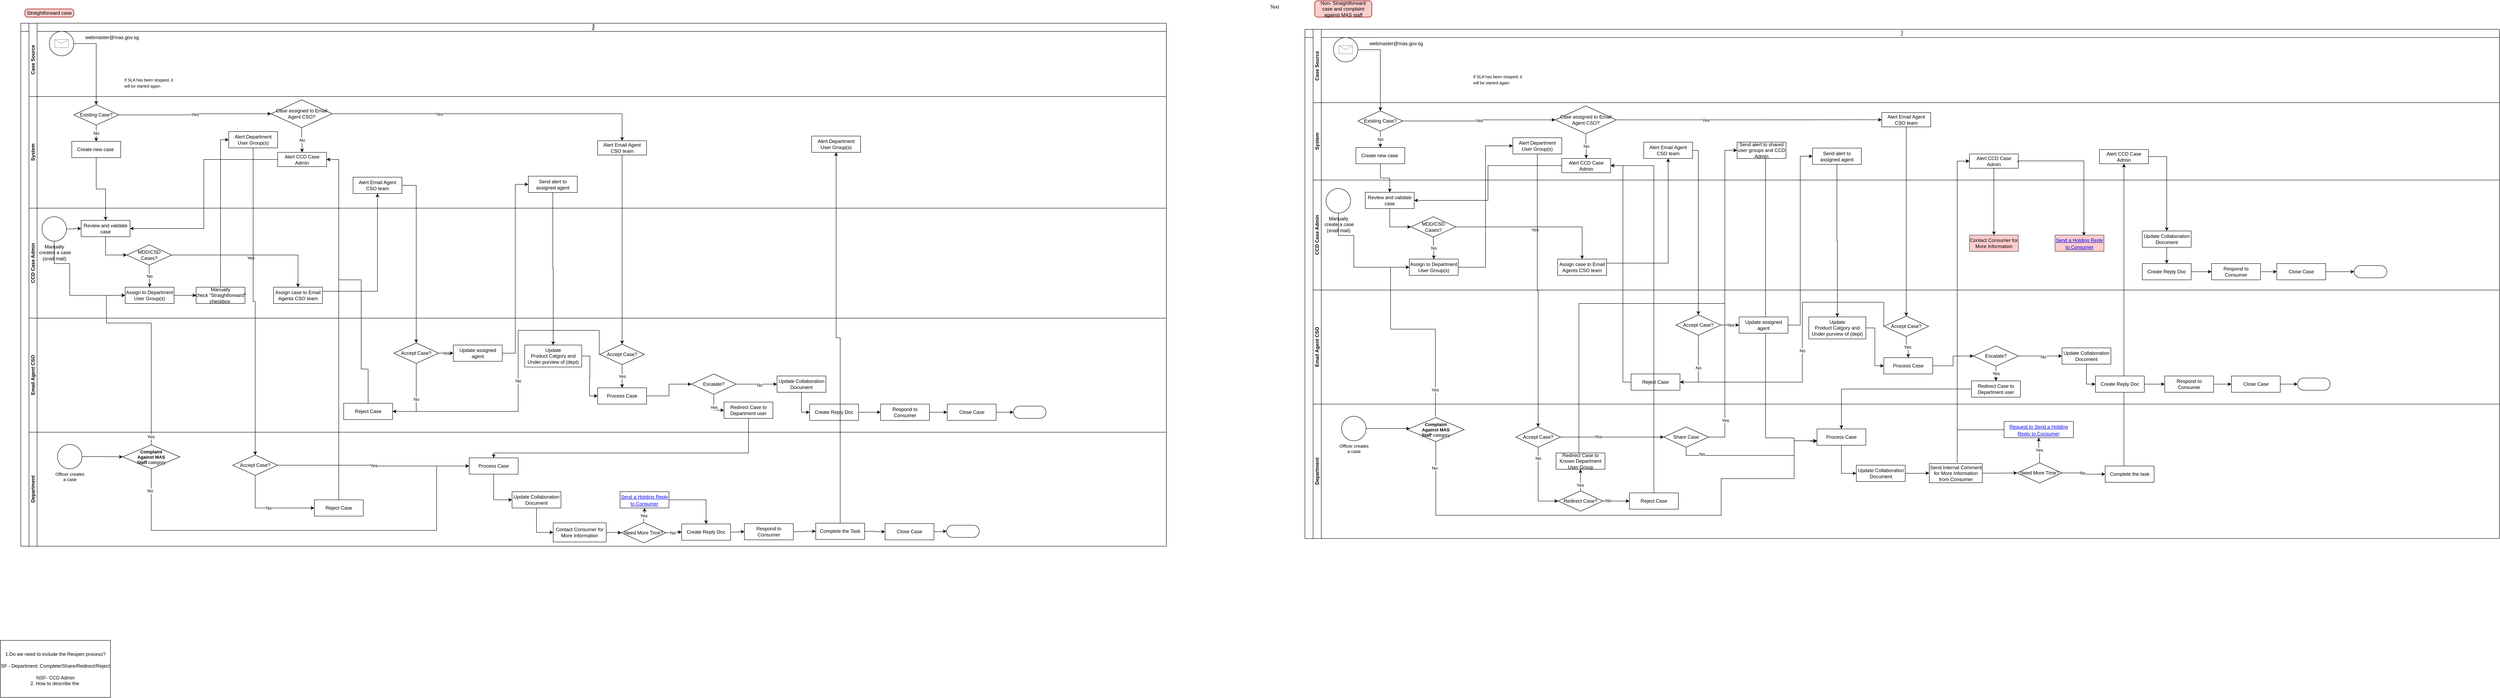 <mxfile version="22.1.21" type="github">
  <diagram id="kgpKYQtTHZ0yAKxKKP6v" name="Page-1">
    <mxGraphModel dx="584" dy="756" grid="1" gridSize="10" guides="1" tooltips="1" connect="1" arrows="1" fold="1" page="1" pageScale="1" pageWidth="850" pageHeight="1100" math="0" shadow="0">
      <root>
        <mxCell id="0" />
        <mxCell id="1" parent="0" />
        <mxCell id="mzh-qhOiG0cxyF0jxg3i-44" value="Pool" style="swimlane;html=1;childLayout=stackLayout;resizeParent=1;resizeParentMax=0;horizontal=0;startSize=20;horizontalStack=0;fontSize=7;direction=south;" parent="1" vertex="1">
          <mxGeometry x="1600" y="185" width="2810" height="1284" as="geometry" />
        </mxCell>
        <mxCell id="mzh-qhOiG0cxyF0jxg3i-45" value="" style="edgeStyle=orthogonalEdgeStyle;rounded=0;orthogonalLoop=1;jettySize=auto;html=1;entryX=0.5;entryY=0;entryDx=0;entryDy=0;exitX=1;exitY=0.5;exitDx=0;exitDy=0;" parent="mzh-qhOiG0cxyF0jxg3i-44" source="mzh-qhOiG0cxyF0jxg3i-49" target="mzh-qhOiG0cxyF0jxg3i-55" edge="1">
          <mxGeometry relative="1" as="geometry">
            <mxPoint x="140" y="60" as="targetPoint" />
          </mxGeometry>
        </mxCell>
        <mxCell id="mzh-qhOiG0cxyF0jxg3i-46" style="edgeStyle=orthogonalEdgeStyle;rounded=0;orthogonalLoop=1;jettySize=auto;html=1;" parent="mzh-qhOiG0cxyF0jxg3i-44" source="mzh-qhOiG0cxyF0jxg3i-56" target="mzh-qhOiG0cxyF0jxg3i-67" edge="1">
          <mxGeometry relative="1" as="geometry" />
        </mxCell>
        <mxCell id="mzh-qhOiG0cxyF0jxg3i-48" value="Case Source" style="swimlane;html=1;startSize=20;horizontal=0;" parent="mzh-qhOiG0cxyF0jxg3i-44" vertex="1">
          <mxGeometry x="20" width="2790" height="180" as="geometry" />
        </mxCell>
        <mxCell id="mzh-qhOiG0cxyF0jxg3i-49" value="" style="ellipse;whiteSpace=wrap;html=1;" parent="mzh-qhOiG0cxyF0jxg3i-48" vertex="1">
          <mxGeometry x="50" y="20" width="60" height="60" as="geometry" />
        </mxCell>
        <mxCell id="mzh-qhOiG0cxyF0jxg3i-50" value="" style="verticalLabelPosition=bottom;shadow=0;dashed=0;align=center;html=1;verticalAlign=top;strokeWidth=1;shape=mxgraph.mockup.misc.mail2;strokeColor=#999999;rounded=0;glass=0;" parent="mzh-qhOiG0cxyF0jxg3i-48" vertex="1">
          <mxGeometry x="63.34" y="40" width="33.33" height="20" as="geometry" />
        </mxCell>
        <mxCell id="mzh-qhOiG0cxyF0jxg3i-51" value="webmaster@mas.gov.sg" style="text;html=1;strokeColor=none;fillColor=none;align=center;verticalAlign=middle;whiteSpace=wrap;rounded=0;" parent="mzh-qhOiG0cxyF0jxg3i-48" vertex="1">
          <mxGeometry x="174" y="20" width="60" height="30" as="geometry" />
        </mxCell>
        <mxCell id="mzh-qhOiG0cxyF0jxg3i-52" value="System" style="swimlane;html=1;startSize=20;horizontal=0;" parent="mzh-qhOiG0cxyF0jxg3i-44" vertex="1">
          <mxGeometry x="20" y="180" width="2790" height="274" as="geometry" />
        </mxCell>
        <mxCell id="mzh-qhOiG0cxyF0jxg3i-53" value="No" style="edgeStyle=orthogonalEdgeStyle;rounded=0;orthogonalLoop=1;jettySize=auto;html=1;" parent="mzh-qhOiG0cxyF0jxg3i-52" source="mzh-qhOiG0cxyF0jxg3i-55" target="mzh-qhOiG0cxyF0jxg3i-56" edge="1">
          <mxGeometry relative="1" as="geometry" />
        </mxCell>
        <mxCell id="mzh-qhOiG0cxyF0jxg3i-54" value="Yes" style="edgeStyle=orthogonalEdgeStyle;rounded=0;orthogonalLoop=1;jettySize=auto;html=1;entryX=0;entryY=0.5;entryDx=0;entryDy=0;fontColor=#000000;" parent="mzh-qhOiG0cxyF0jxg3i-52" source="mzh-qhOiG0cxyF0jxg3i-55" target="mzh-qhOiG0cxyF0jxg3i-61" edge="1">
          <mxGeometry relative="1" as="geometry" />
        </mxCell>
        <mxCell id="mzh-qhOiG0cxyF0jxg3i-55" value="Existing Case?" style="rhombus;whiteSpace=wrap;html=1;rounded=0;glass=0;" parent="mzh-qhOiG0cxyF0jxg3i-52" vertex="1">
          <mxGeometry x="110" y="20" width="110" height="50" as="geometry" />
        </mxCell>
        <mxCell id="mzh-qhOiG0cxyF0jxg3i-56" value="Create new case&amp;nbsp;" style="rounded=0;whiteSpace=wrap;html=1;glass=0;shadow=0;" parent="mzh-qhOiG0cxyF0jxg3i-52" vertex="1">
          <mxGeometry x="105" y="110" width="120" height="40" as="geometry" />
        </mxCell>
        <mxCell id="mzh-qhOiG0cxyF0jxg3i-61" value="Case assigned to Email Agent CSO?" style="rhombus;whiteSpace=wrap;html=1;rounded=0;glass=0;" parent="mzh-qhOiG0cxyF0jxg3i-52" vertex="1">
          <mxGeometry x="594" y="8" width="150" height="68.5" as="geometry" />
        </mxCell>
        <mxCell id="mzh-qhOiG0cxyF0jxg3i-129" value="Alert Department User Group(s)" style="rounded=0;whiteSpace=wrap;html=1;glass=0;shadow=0;" parent="mzh-qhOiG0cxyF0jxg3i-52" vertex="1">
          <mxGeometry x="490" y="86" width="120" height="40" as="geometry" />
        </mxCell>
        <mxCell id="mzh-qhOiG0cxyF0jxg3i-63" value="Alert CCD Case Admin" style="whiteSpace=wrap;html=1;rounded=0;glass=0;fontColor=#000000;" parent="mzh-qhOiG0cxyF0jxg3i-52" vertex="1">
          <mxGeometry x="610" y="137" width="120" height="35" as="geometry" />
        </mxCell>
        <mxCell id="mzh-qhOiG0cxyF0jxg3i-60" value="No" style="edgeStyle=orthogonalEdgeStyle;rounded=0;orthogonalLoop=1;jettySize=auto;html=1;entryX=0.5;entryY=0;entryDx=0;entryDy=0;fontColor=#000000;exitX=0.5;exitY=1;exitDx=0;exitDy=0;" parent="mzh-qhOiG0cxyF0jxg3i-52" source="mzh-qhOiG0cxyF0jxg3i-61" target="mzh-qhOiG0cxyF0jxg3i-63" edge="1">
          <mxGeometry relative="1" as="geometry">
            <mxPoint x="670" y="10" as="sourcePoint" />
          </mxGeometry>
        </mxCell>
        <mxCell id="04tRBFF7W2GKQMlli6Cc-475" value="Alert Department User Group(s)" style="rounded=0;whiteSpace=wrap;html=1;glass=0;shadow=0;" vertex="1" parent="mzh-qhOiG0cxyF0jxg3i-52">
          <mxGeometry x="1920" y="97" width="120" height="40" as="geometry" />
        </mxCell>
        <mxCell id="mzh-qhOiG0cxyF0jxg3i-76" style="edgeStyle=orthogonalEdgeStyle;rounded=0;orthogonalLoop=1;jettySize=auto;html=1;entryX=1;entryY=0.5;entryDx=0;entryDy=0;fontColor=#000000;exitX=0;exitY=0.5;exitDx=0;exitDy=0;" parent="mzh-qhOiG0cxyF0jxg3i-44" source="mzh-qhOiG0cxyF0jxg3i-63" target="mzh-qhOiG0cxyF0jxg3i-67" edge="1">
          <mxGeometry relative="1" as="geometry" />
        </mxCell>
        <mxCell id="mzh-qhOiG0cxyF0jxg3i-65" value="CCD Case Admin" style="swimlane;html=1;startSize=20;horizontal=0;" parent="mzh-qhOiG0cxyF0jxg3i-44" vertex="1">
          <mxGeometry x="20" y="454" width="2790" height="270" as="geometry">
            <mxRectangle x="20" y="454" width="2790" height="30" as="alternateBounds" />
          </mxGeometry>
        </mxCell>
        <mxCell id="mzh-qhOiG0cxyF0jxg3i-66" style="edgeStyle=orthogonalEdgeStyle;rounded=0;orthogonalLoop=1;jettySize=auto;html=1;entryX=0;entryY=0.5;entryDx=0;entryDy=0;" parent="mzh-qhOiG0cxyF0jxg3i-65" source="mzh-qhOiG0cxyF0jxg3i-67" target="mzh-qhOiG0cxyF0jxg3i-72" edge="1">
          <mxGeometry relative="1" as="geometry" />
        </mxCell>
        <mxCell id="mzh-qhOiG0cxyF0jxg3i-67" value="Review and validate case" style="rounded=0;whiteSpace=wrap;html=1;glass=0;shadow=0;" parent="mzh-qhOiG0cxyF0jxg3i-65" vertex="1">
          <mxGeometry x="128" y="30" width="120" height="40" as="geometry" />
        </mxCell>
        <mxCell id="mzh-qhOiG0cxyF0jxg3i-72" value="MDD/CSD &lt;br&gt;Cases?" style="rhombus;whiteSpace=wrap;html=1;rounded=0;glass=0;" parent="mzh-qhOiG0cxyF0jxg3i-65" vertex="1">
          <mxGeometry x="240" y="90" width="110" height="50" as="geometry" />
        </mxCell>
        <mxCell id="mzh-qhOiG0cxyF0jxg3i-68" value="Assign case to Email Agents CSO team" style="rounded=0;whiteSpace=wrap;html=1;glass=0;shadow=0;" parent="mzh-qhOiG0cxyF0jxg3i-65" vertex="1">
          <mxGeometry x="600" y="194" width="120" height="40" as="geometry" />
        </mxCell>
        <mxCell id="mzh-qhOiG0cxyF0jxg3i-69" style="edgeStyle=orthogonalEdgeStyle;rounded=0;orthogonalLoop=1;jettySize=auto;html=1;entryX=0.5;entryY=0;entryDx=0;entryDy=0;fontColor=#FF562B;exitX=1;exitY=0.5;exitDx=0;exitDy=0;" parent="mzh-qhOiG0cxyF0jxg3i-65" source="mzh-qhOiG0cxyF0jxg3i-72" target="mzh-qhOiG0cxyF0jxg3i-68" edge="1">
          <mxGeometry relative="1" as="geometry">
            <mxPoint x="645" y="95" as="sourcePoint" />
          </mxGeometry>
        </mxCell>
        <mxCell id="mzh-qhOiG0cxyF0jxg3i-70" value="Yes" style="edgeLabel;html=1;align=center;verticalAlign=middle;resizable=0;points=[];fontColor=#000000;" parent="mzh-qhOiG0cxyF0jxg3i-69" vertex="1" connectable="0">
          <mxGeometry x="-0.005" y="-7" relative="1" as="geometry">
            <mxPoint as="offset" />
          </mxGeometry>
        </mxCell>
        <mxCell id="mzh-qhOiG0cxyF0jxg3i-122" value="Assign to Department User Group(s)" style="rounded=0;whiteSpace=wrap;html=1;glass=0;shadow=0;" parent="mzh-qhOiG0cxyF0jxg3i-65" vertex="1">
          <mxGeometry x="236" y="194" width="120" height="40" as="geometry" />
        </mxCell>
        <mxCell id="mzh-qhOiG0cxyF0jxg3i-71" value="No" style="edgeStyle=orthogonalEdgeStyle;rounded=0;orthogonalLoop=1;jettySize=auto;html=1;fontColor=#000000;entryX=0.5;entryY=0;entryDx=0;entryDy=0;" parent="mzh-qhOiG0cxyF0jxg3i-65" source="mzh-qhOiG0cxyF0jxg3i-72" target="mzh-qhOiG0cxyF0jxg3i-122" edge="1">
          <mxGeometry relative="1" as="geometry">
            <mxPoint x="293" y="270" as="targetPoint" />
          </mxGeometry>
        </mxCell>
        <mxCell id="mzh-qhOiG0cxyF0jxg3i-130" style="edgeStyle=orthogonalEdgeStyle;rounded=0;orthogonalLoop=1;jettySize=auto;html=1;exitX=0.5;exitY=1;exitDx=0;exitDy=0;exitPerimeter=0;entryX=0;entryY=0.5;entryDx=0;entryDy=0;" parent="mzh-qhOiG0cxyF0jxg3i-65" source="mzh-qhOiG0cxyF0jxg3i-128" target="mzh-qhOiG0cxyF0jxg3i-122" edge="1">
          <mxGeometry relative="1" as="geometry">
            <mxPoint x="62" y="86" as="sourcePoint" />
            <mxPoint x="100" y="216" as="targetPoint" />
            <Array as="points">
              <mxPoint x="62" y="136" />
              <mxPoint x="100" y="136" />
              <mxPoint x="100" y="214" />
            </Array>
          </mxGeometry>
        </mxCell>
        <mxCell id="04tRBFF7W2GKQMlli6Cc-308" style="edgeStyle=orthogonalEdgeStyle;rounded=0;orthogonalLoop=1;jettySize=auto;html=1;entryX=0;entryY=0.5;entryDx=0;entryDy=0;" edge="1" parent="mzh-qhOiG0cxyF0jxg3i-65" source="mzh-qhOiG0cxyF0jxg3i-128" target="mzh-qhOiG0cxyF0jxg3i-67">
          <mxGeometry relative="1" as="geometry" />
        </mxCell>
        <mxCell id="mzh-qhOiG0cxyF0jxg3i-128" value="Manually&lt;br&gt;&amp;nbsp;creates a case&lt;br&gt;(snail mail)" style="verticalLabelPosition=bottom;verticalAlign=top;html=1;shape=mxgraph.flowchart.on-page_reference;" parent="mzh-qhOiG0cxyF0jxg3i-65" vertex="1">
          <mxGeometry x="32" y="21" width="60" height="60" as="geometry" />
        </mxCell>
        <mxCell id="mzh-qhOiG0cxyF0jxg3i-146" value="Manually check&amp;nbsp;“Straightforward” checkbox&amp;nbsp;" style="rounded=0;whiteSpace=wrap;html=1;glass=0;shadow=0;" parent="mzh-qhOiG0cxyF0jxg3i-65" vertex="1">
          <mxGeometry x="410" y="194" width="120" height="40" as="geometry" />
        </mxCell>
        <mxCell id="mzh-qhOiG0cxyF0jxg3i-136" style="edgeStyle=orthogonalEdgeStyle;rounded=0;orthogonalLoop=1;jettySize=auto;html=1;entryX=0;entryY=0.5;entryDx=0;entryDy=0;exitX=1;exitY=0.5;exitDx=0;exitDy=0;" parent="mzh-qhOiG0cxyF0jxg3i-65" source="mzh-qhOiG0cxyF0jxg3i-122" target="mzh-qhOiG0cxyF0jxg3i-146" edge="1">
          <mxGeometry relative="1" as="geometry" />
        </mxCell>
        <mxCell id="mzh-qhOiG0cxyF0jxg3i-79" value="Email Agent CSO" style="swimlane;html=1;startSize=20;horizontal=0;" parent="mzh-qhOiG0cxyF0jxg3i-44" vertex="1">
          <mxGeometry x="20" y="724" width="2790" height="280" as="geometry" />
        </mxCell>
        <mxCell id="mzh-qhOiG0cxyF0jxg3i-104" value="Department" style="swimlane;html=1;startSize=20;horizontal=0;" parent="mzh-qhOiG0cxyF0jxg3i-44" vertex="1">
          <mxGeometry x="20" y="1004" width="2790" height="280" as="geometry" />
        </mxCell>
        <mxCell id="mzh-qhOiG0cxyF0jxg3i-57" value="Send alert to assigned agent" style="rounded=0;whiteSpace=wrap;html=1;glass=0;shadow=0;" parent="mzh-qhOiG0cxyF0jxg3i-104" vertex="1">
          <mxGeometry x="1225" y="-628.5" width="120" height="40" as="geometry" />
        </mxCell>
        <mxCell id="mzh-qhOiG0cxyF0jxg3i-114" style="edgeStyle=orthogonalEdgeStyle;rounded=0;orthogonalLoop=1;jettySize=auto;html=1;entryX=0;entryY=0.5;entryDx=0;entryDy=0;" parent="mzh-qhOiG0cxyF0jxg3i-104" source="mzh-qhOiG0cxyF0jxg3i-80" target="mzh-qhOiG0cxyF0jxg3i-57" edge="1">
          <mxGeometry relative="1" as="geometry" />
        </mxCell>
        <mxCell id="mzh-qhOiG0cxyF0jxg3i-62" value="Alert Email Agent CSO team" style="whiteSpace=wrap;html=1;rounded=0;glass=0;" parent="mzh-qhOiG0cxyF0jxg3i-104" vertex="1">
          <mxGeometry x="1395" y="-715.5" width="120" height="35" as="geometry" />
        </mxCell>
        <mxCell id="mzh-qhOiG0cxyF0jxg3i-75" style="edgeStyle=orthogonalEdgeStyle;rounded=0;orthogonalLoop=1;jettySize=auto;html=1;entryX=0.5;entryY=0;entryDx=0;entryDy=0;fontColor=#000000;" parent="mzh-qhOiG0cxyF0jxg3i-104" source="mzh-qhOiG0cxyF0jxg3i-62" target="mzh-qhOiG0cxyF0jxg3i-103" edge="1">
          <mxGeometry relative="1" as="geometry" />
        </mxCell>
        <mxCell id="mzh-qhOiG0cxyF0jxg3i-64" value="Alert Email Agent CSO team" style="rounded=0;whiteSpace=wrap;html=1;glass=0;shadow=0;" parent="mzh-qhOiG0cxyF0jxg3i-104" vertex="1">
          <mxGeometry x="795" y="-626" width="120" height="40" as="geometry" />
        </mxCell>
        <mxCell id="mzh-qhOiG0cxyF0jxg3i-78" style="edgeStyle=orthogonalEdgeStyle;rounded=0;orthogonalLoop=1;jettySize=auto;html=1;fontColor=#000000;exitX=1;exitY=0.5;exitDx=0;exitDy=0;entryX=0.5;entryY=0;entryDx=0;entryDy=0;" parent="mzh-qhOiG0cxyF0jxg3i-104" source="mzh-qhOiG0cxyF0jxg3i-64" target="mzh-qhOiG0cxyF0jxg3i-99" edge="1">
          <mxGeometry relative="1" as="geometry" />
        </mxCell>
        <mxCell id="mzh-qhOiG0cxyF0jxg3i-74" value="" style="edgeStyle=orthogonalEdgeStyle;rounded=0;orthogonalLoop=1;jettySize=auto;html=1;fontColor=#FF562B;" parent="mzh-qhOiG0cxyF0jxg3i-104" source="mzh-qhOiG0cxyF0jxg3i-89" target="mzh-qhOiG0cxyF0jxg3i-106" edge="1">
          <mxGeometry relative="1" as="geometry">
            <Array as="points">
              <mxPoint x="1765" y="51" />
              <mxPoint x="1140" y="51" />
            </Array>
          </mxGeometry>
        </mxCell>
        <mxCell id="mzh-qhOiG0cxyF0jxg3i-80" value="Update assigned agent" style="rounded=0;whiteSpace=wrap;html=1;glass=0;shadow=0;" parent="mzh-qhOiG0cxyF0jxg3i-104" vertex="1">
          <mxGeometry x="1041" y="-214" width="120" height="40" as="geometry" />
        </mxCell>
        <mxCell id="mzh-qhOiG0cxyF0jxg3i-82" value="Update &lt;br&gt;&lt;font color=&quot;#030202&quot;&gt;Product Catgory and Under purview of (dept)&lt;/font&gt;" style="whiteSpace=wrap;html=1;rounded=0;glass=0;" parent="mzh-qhOiG0cxyF0jxg3i-104" vertex="1">
          <mxGeometry x="1216" y="-214" width="140" height="54" as="geometry" />
        </mxCell>
        <mxCell id="mzh-qhOiG0cxyF0jxg3i-47" style="edgeStyle=orthogonalEdgeStyle;rounded=0;orthogonalLoop=1;jettySize=auto;html=1;" parent="mzh-qhOiG0cxyF0jxg3i-104" source="mzh-qhOiG0cxyF0jxg3i-57" target="mzh-qhOiG0cxyF0jxg3i-82" edge="1">
          <mxGeometry relative="1" as="geometry" />
        </mxCell>
        <mxCell id="mzh-qhOiG0cxyF0jxg3i-84" value="Process Case" style="whiteSpace=wrap;html=1;rounded=0;glass=0;" parent="mzh-qhOiG0cxyF0jxg3i-104" vertex="1">
          <mxGeometry x="1395" y="-109" width="120" height="40" as="geometry" />
        </mxCell>
        <mxCell id="mzh-qhOiG0cxyF0jxg3i-81" style="edgeStyle=orthogonalEdgeStyle;rounded=0;orthogonalLoop=1;jettySize=auto;html=1;fontColor=#FF562B;entryX=0;entryY=0.5;entryDx=0;entryDy=0;" parent="mzh-qhOiG0cxyF0jxg3i-104" source="mzh-qhOiG0cxyF0jxg3i-82" target="mzh-qhOiG0cxyF0jxg3i-84" edge="1">
          <mxGeometry relative="1" as="geometry" />
        </mxCell>
        <mxCell id="mzh-qhOiG0cxyF0jxg3i-85" value="Escalate?" style="rhombus;whiteSpace=wrap;html=1;rounded=0;glass=0;" parent="mzh-qhOiG0cxyF0jxg3i-104" vertex="1">
          <mxGeometry x="1625" y="-143" width="110" height="50" as="geometry" />
        </mxCell>
        <mxCell id="mzh-qhOiG0cxyF0jxg3i-83" style="edgeStyle=orthogonalEdgeStyle;rounded=0;orthogonalLoop=1;jettySize=auto;html=1;entryX=0;entryY=0.5;entryDx=0;entryDy=0;fontColor=#FF562B;" parent="mzh-qhOiG0cxyF0jxg3i-104" source="mzh-qhOiG0cxyF0jxg3i-84" target="mzh-qhOiG0cxyF0jxg3i-85" edge="1">
          <mxGeometry relative="1" as="geometry" />
        </mxCell>
        <mxCell id="mzh-qhOiG0cxyF0jxg3i-86" value="Update Collaboration Document" style="whiteSpace=wrap;html=1;rounded=0;glass=0;" parent="mzh-qhOiG0cxyF0jxg3i-104" vertex="1">
          <mxGeometry x="1835" y="-138" width="120" height="40" as="geometry" />
        </mxCell>
        <mxCell id="mzh-qhOiG0cxyF0jxg3i-87" style="edgeStyle=orthogonalEdgeStyle;rounded=0;orthogonalLoop=1;jettySize=auto;html=1;entryX=0;entryY=0.5;entryDx=0;entryDy=0;fontColor=#FF562B;" parent="mzh-qhOiG0cxyF0jxg3i-104" source="mzh-qhOiG0cxyF0jxg3i-85" target="mzh-qhOiG0cxyF0jxg3i-86" edge="1">
          <mxGeometry relative="1" as="geometry" />
        </mxCell>
        <mxCell id="mzh-qhOiG0cxyF0jxg3i-88" value="No" style="edgeLabel;html=1;align=center;verticalAlign=middle;resizable=0;points=[];" parent="mzh-qhOiG0cxyF0jxg3i-87" vertex="1" connectable="0">
          <mxGeometry x="0.143" y="-2" relative="1" as="geometry">
            <mxPoint as="offset" />
          </mxGeometry>
        </mxCell>
        <mxCell id="mzh-qhOiG0cxyF0jxg3i-89" value="Redirect Case to Department user" style="whiteSpace=wrap;html=1;rounded=0;glass=0;" parent="mzh-qhOiG0cxyF0jxg3i-104" vertex="1">
          <mxGeometry x="1705" y="-74" width="120" height="40" as="geometry" />
        </mxCell>
        <mxCell id="mzh-qhOiG0cxyF0jxg3i-90" value="&lt;font color=&quot;#030202&quot;&gt;Yes&lt;/font&gt;" style="edgeStyle=orthogonalEdgeStyle;rounded=0;orthogonalLoop=1;jettySize=auto;html=1;entryX=0;entryY=0.5;entryDx=0;entryDy=0;fontColor=#FF562B;strokeColor=#030202;" parent="mzh-qhOiG0cxyF0jxg3i-104" source="mzh-qhOiG0cxyF0jxg3i-85" target="mzh-qhOiG0cxyF0jxg3i-89" edge="1">
          <mxGeometry relative="1" as="geometry" />
        </mxCell>
        <mxCell id="mzh-qhOiG0cxyF0jxg3i-92" value="Respond to Consumer" style="whiteSpace=wrap;html=1;rounded=0;glass=0;" parent="mzh-qhOiG0cxyF0jxg3i-104" vertex="1">
          <mxGeometry x="2089" y="-69" width="120" height="40" as="geometry" />
        </mxCell>
        <mxCell id="mzh-qhOiG0cxyF0jxg3i-93" style="edgeStyle=orthogonalEdgeStyle;rounded=0;orthogonalLoop=1;jettySize=auto;html=1;entryX=0;entryY=0.5;entryDx=0;entryDy=0;" parent="mzh-qhOiG0cxyF0jxg3i-104" source="mzh-qhOiG0cxyF0jxg3i-94" target="mzh-qhOiG0cxyF0jxg3i-92" edge="1">
          <mxGeometry relative="1" as="geometry" />
        </mxCell>
        <mxCell id="mzh-qhOiG0cxyF0jxg3i-94" value="Create Reply Doc" style="whiteSpace=wrap;html=1;rounded=0;glass=0;" parent="mzh-qhOiG0cxyF0jxg3i-104" vertex="1">
          <mxGeometry x="1915" y="-69" width="120" height="40" as="geometry" />
        </mxCell>
        <mxCell id="mzh-qhOiG0cxyF0jxg3i-95" style="edgeStyle=orthogonalEdgeStyle;rounded=0;orthogonalLoop=1;jettySize=auto;html=1;entryX=0;entryY=0.5;entryDx=0;entryDy=0;" parent="mzh-qhOiG0cxyF0jxg3i-104" source="mzh-qhOiG0cxyF0jxg3i-86" target="mzh-qhOiG0cxyF0jxg3i-94" edge="1">
          <mxGeometry relative="1" as="geometry" />
        </mxCell>
        <mxCell id="mzh-qhOiG0cxyF0jxg3i-96" value="Close Case" style="whiteSpace=wrap;html=1;rounded=0;glass=0;" parent="mzh-qhOiG0cxyF0jxg3i-104" vertex="1">
          <mxGeometry x="2252.5" y="-69" width="120" height="40" as="geometry" />
        </mxCell>
        <mxCell id="mzh-qhOiG0cxyF0jxg3i-91" style="edgeStyle=orthogonalEdgeStyle;rounded=0;orthogonalLoop=1;jettySize=auto;html=1;entryX=0;entryY=0.5;entryDx=0;entryDy=0;" parent="mzh-qhOiG0cxyF0jxg3i-104" source="mzh-qhOiG0cxyF0jxg3i-92" target="mzh-qhOiG0cxyF0jxg3i-96" edge="1">
          <mxGeometry relative="1" as="geometry" />
        </mxCell>
        <mxCell id="mzh-qhOiG0cxyF0jxg3i-97" value="Yes" style="edgeStyle=orthogonalEdgeStyle;rounded=0;orthogonalLoop=1;jettySize=auto;html=1;entryX=0;entryY=0.5;entryDx=0;entryDy=0;" parent="mzh-qhOiG0cxyF0jxg3i-104" source="mzh-qhOiG0cxyF0jxg3i-99" target="mzh-qhOiG0cxyF0jxg3i-80" edge="1">
          <mxGeometry relative="1" as="geometry" />
        </mxCell>
        <mxCell id="mzh-qhOiG0cxyF0jxg3i-99" value="Accept Case?" style="rhombus;whiteSpace=wrap;html=1;rounded=0;glass=0;" parent="mzh-qhOiG0cxyF0jxg3i-104" vertex="1">
          <mxGeometry x="895" y="-219" width="110" height="50" as="geometry" />
        </mxCell>
        <mxCell id="mzh-qhOiG0cxyF0jxg3i-100" value="Reject Case" style="rounded=0;whiteSpace=wrap;html=1;glass=0;shadow=0;" parent="mzh-qhOiG0cxyF0jxg3i-104" vertex="1">
          <mxGeometry x="772" y="-71" width="120" height="40" as="geometry" />
        </mxCell>
        <mxCell id="mzh-qhOiG0cxyF0jxg3i-98" value="No" style="edgeStyle=orthogonalEdgeStyle;rounded=0;orthogonalLoop=1;jettySize=auto;html=1;entryX=1;entryY=0.5;entryDx=0;entryDy=0;exitX=0.5;exitY=1;exitDx=0;exitDy=0;" parent="mzh-qhOiG0cxyF0jxg3i-104" source="mzh-qhOiG0cxyF0jxg3i-99" target="mzh-qhOiG0cxyF0jxg3i-100" edge="1">
          <mxGeometry relative="1" as="geometry" />
        </mxCell>
        <mxCell id="mzh-qhOiG0cxyF0jxg3i-101" value="Yes" style="edgeStyle=orthogonalEdgeStyle;rounded=0;orthogonalLoop=1;jettySize=auto;html=1;" parent="mzh-qhOiG0cxyF0jxg3i-104" source="mzh-qhOiG0cxyF0jxg3i-103" target="mzh-qhOiG0cxyF0jxg3i-84" edge="1">
          <mxGeometry relative="1" as="geometry" />
        </mxCell>
        <mxCell id="mzh-qhOiG0cxyF0jxg3i-102" value="No" style="edgeStyle=orthogonalEdgeStyle;rounded=0;orthogonalLoop=1;jettySize=auto;html=1;entryX=1;entryY=0.5;entryDx=0;entryDy=0;exitX=0;exitY=0.5;exitDx=0;exitDy=0;" parent="mzh-qhOiG0cxyF0jxg3i-104" source="mzh-qhOiG0cxyF0jxg3i-103" target="mzh-qhOiG0cxyF0jxg3i-100" edge="1">
          <mxGeometry relative="1" as="geometry">
            <Array as="points">
              <mxPoint x="1399" y="-250" />
              <mxPoint x="1200" y="-250" />
              <mxPoint x="1200" y="-51" />
            </Array>
          </mxGeometry>
        </mxCell>
        <mxCell id="mzh-qhOiG0cxyF0jxg3i-103" value="Accept Case?" style="rhombus;whiteSpace=wrap;html=1;rounded=0;glass=0;" parent="mzh-qhOiG0cxyF0jxg3i-104" vertex="1">
          <mxGeometry x="1400" y="-216" width="110" height="50" as="geometry" />
        </mxCell>
        <mxCell id="mzh-qhOiG0cxyF0jxg3i-105" style="edgeStyle=orthogonalEdgeStyle;rounded=0;orthogonalLoop=1;jettySize=auto;html=1;entryX=0;entryY=0.5;entryDx=0;entryDy=0;strokeColor=#030202;fontColor=#030202;exitX=0.5;exitY=1;exitDx=0;exitDy=0;" parent="mzh-qhOiG0cxyF0jxg3i-104" source="mzh-qhOiG0cxyF0jxg3i-106" target="mzh-qhOiG0cxyF0jxg3i-108" edge="1">
          <mxGeometry relative="1" as="geometry" />
        </mxCell>
        <mxCell id="mzh-qhOiG0cxyF0jxg3i-106" value="Process Case" style="whiteSpace=wrap;html=1;rounded=0;glass=0;" parent="mzh-qhOiG0cxyF0jxg3i-104" vertex="1">
          <mxGeometry x="1080" y="63" width="120" height="40" as="geometry" />
        </mxCell>
        <mxCell id="mzh-qhOiG0cxyF0jxg3i-108" value="Update Collaboration Document" style="whiteSpace=wrap;html=1;rounded=0;glass=0;" parent="mzh-qhOiG0cxyF0jxg3i-104" vertex="1">
          <mxGeometry x="1185" y="146" width="120" height="40" as="geometry" />
        </mxCell>
        <mxCell id="mzh-qhOiG0cxyF0jxg3i-109" style="edgeStyle=orthogonalEdgeStyle;rounded=0;orthogonalLoop=1;jettySize=auto;html=1;entryX=0;entryY=0.5;entryDx=0;entryDy=0;" parent="mzh-qhOiG0cxyF0jxg3i-104" source="mzh-qhOiG0cxyF0jxg3i-110" target="mzh-qhOiG0cxyF0jxg3i-111" edge="1">
          <mxGeometry relative="1" as="geometry" />
        </mxCell>
        <mxCell id="mzh-qhOiG0cxyF0jxg3i-110" value="Create Reply Doc" style="whiteSpace=wrap;html=1;rounded=0;glass=0;" parent="mzh-qhOiG0cxyF0jxg3i-104" vertex="1">
          <mxGeometry x="1601" y="225.25" width="120" height="40" as="geometry" />
        </mxCell>
        <mxCell id="mzh-qhOiG0cxyF0jxg3i-111" value="Respond to Consumer" style="whiteSpace=wrap;html=1;rounded=0;glass=0;" parent="mzh-qhOiG0cxyF0jxg3i-104" vertex="1">
          <mxGeometry x="1755" y="224.25" width="120" height="40" as="geometry" />
        </mxCell>
        <mxCell id="mzh-qhOiG0cxyF0jxg3i-113" style="edgeStyle=orthogonalEdgeStyle;rounded=0;orthogonalLoop=1;jettySize=auto;html=1;entryX=0;entryY=0.5;entryDx=0;entryDy=0;" parent="mzh-qhOiG0cxyF0jxg3i-104" source="04tRBFF7W2GKQMlli6Cc-470" target="mzh-qhOiG0cxyF0jxg3i-112" edge="1">
          <mxGeometry relative="1" as="geometry" />
        </mxCell>
        <mxCell id="mzh-qhOiG0cxyF0jxg3i-112" value="Close Case" style="whiteSpace=wrap;html=1;rounded=0;glass=0;" parent="mzh-qhOiG0cxyF0jxg3i-104" vertex="1">
          <mxGeometry x="2100" y="224.25" width="120" height="40" as="geometry" />
        </mxCell>
        <mxCell id="mzh-qhOiG0cxyF0jxg3i-116" value="" style="html=1;dashed=0;whitespace=wrap;shape=mxgraph.dfd.start;fontColor=#000000;" parent="mzh-qhOiG0cxyF0jxg3i-104" vertex="1">
          <mxGeometry x="2415" y="-64" width="80" height="30" as="geometry" />
        </mxCell>
        <mxCell id="mzh-qhOiG0cxyF0jxg3i-117" value="" style="edgeStyle=orthogonalEdgeStyle;rounded=0;orthogonalLoop=1;jettySize=auto;html=1;fontColor=#000000;startArrow=none;" parent="mzh-qhOiG0cxyF0jxg3i-104" source="mzh-qhOiG0cxyF0jxg3i-96" target="mzh-qhOiG0cxyF0jxg3i-116" edge="1">
          <mxGeometry relative="1" as="geometry" />
        </mxCell>
        <mxCell id="mzh-qhOiG0cxyF0jxg3i-118" value="" style="html=1;dashed=0;whitespace=wrap;shape=mxgraph.dfd.start;fontColor=#000000;" parent="mzh-qhOiG0cxyF0jxg3i-104" vertex="1">
          <mxGeometry x="2251" y="228.25" width="80" height="30" as="geometry" />
        </mxCell>
        <mxCell id="mzh-qhOiG0cxyF0jxg3i-119" style="edgeStyle=orthogonalEdgeStyle;rounded=0;orthogonalLoop=1;jettySize=auto;html=1;" parent="mzh-qhOiG0cxyF0jxg3i-104" source="mzh-qhOiG0cxyF0jxg3i-112" target="mzh-qhOiG0cxyF0jxg3i-118" edge="1">
          <mxGeometry relative="1" as="geometry" />
        </mxCell>
        <mxCell id="04tRBFF7W2GKQMlli6Cc-309" style="edgeStyle=orthogonalEdgeStyle;rounded=0;orthogonalLoop=1;jettySize=auto;html=1;" edge="1" parent="mzh-qhOiG0cxyF0jxg3i-104" source="mzh-qhOiG0cxyF0jxg3i-132" target="mzh-qhOiG0cxyF0jxg3i-142">
          <mxGeometry relative="1" as="geometry" />
        </mxCell>
        <mxCell id="mzh-qhOiG0cxyF0jxg3i-132" value="Officer creates&lt;br&gt;a case" style="verticalLabelPosition=bottom;verticalAlign=top;html=1;shape=mxgraph.flowchart.on-page_reference;fontSize=11;" parent="mzh-qhOiG0cxyF0jxg3i-104" vertex="1">
          <mxGeometry x="70.0" y="30" width="60" height="60" as="geometry" />
        </mxCell>
        <mxCell id="mzh-qhOiG0cxyF0jxg3i-138" value="Yes" style="edgeStyle=orthogonalEdgeStyle;rounded=0;orthogonalLoop=1;jettySize=auto;html=1;entryX=0;entryY=0.5;entryDx=0;entryDy=0;" parent="mzh-qhOiG0cxyF0jxg3i-104" source="mzh-qhOiG0cxyF0jxg3i-139" target="mzh-qhOiG0cxyF0jxg3i-106" edge="1">
          <mxGeometry relative="1" as="geometry">
            <mxPoint x="1480" y="110" as="targetPoint" />
          </mxGeometry>
        </mxCell>
        <mxCell id="mzh-qhOiG0cxyF0jxg3i-139" value="Accept Case?" style="rhombus;whiteSpace=wrap;html=1;rounded=0;glass=0;" parent="mzh-qhOiG0cxyF0jxg3i-104" vertex="1">
          <mxGeometry x="500" y="56" width="110" height="50" as="geometry" />
        </mxCell>
        <mxCell id="mzh-qhOiG0cxyF0jxg3i-140" value="No" style="edgeStyle=orthogonalEdgeStyle;rounded=0;orthogonalLoop=1;jettySize=auto;html=1;exitX=0.5;exitY=1;exitDx=0;exitDy=0;entryX=0;entryY=0.5;entryDx=0;entryDy=0;" parent="mzh-qhOiG0cxyF0jxg3i-104" source="mzh-qhOiG0cxyF0jxg3i-139" target="mzh-qhOiG0cxyF0jxg3i-149" edge="1">
          <mxGeometry relative="1" as="geometry">
            <mxPoint x="510" y="176" as="targetPoint" />
          </mxGeometry>
        </mxCell>
        <mxCell id="04tRBFF7W2GKQMlli6Cc-310" style="edgeStyle=orthogonalEdgeStyle;rounded=0;orthogonalLoop=1;jettySize=auto;html=1;entryX=0;entryY=0.5;entryDx=0;entryDy=0;" edge="1" parent="mzh-qhOiG0cxyF0jxg3i-104" source="mzh-qhOiG0cxyF0jxg3i-142" target="mzh-qhOiG0cxyF0jxg3i-106">
          <mxGeometry relative="1" as="geometry">
            <Array as="points">
              <mxPoint x="300" y="241" />
              <mxPoint x="1000" y="241" />
              <mxPoint x="1000" y="83" />
            </Array>
          </mxGeometry>
        </mxCell>
        <mxCell id="04tRBFF7W2GKQMlli6Cc-473" value="No" style="edgeLabel;html=1;align=center;verticalAlign=middle;resizable=0;points=[];" vertex="1" connectable="0" parent="04tRBFF7W2GKQMlli6Cc-310">
          <mxGeometry x="-0.901" y="-3" relative="1" as="geometry">
            <mxPoint as="offset" />
          </mxGeometry>
        </mxCell>
        <mxCell id="mzh-qhOiG0cxyF0jxg3i-142" value="&lt;font style=&quot;font-size: 11px;&quot;&gt;&lt;b style=&quot;border-color: var(--border-color); font-size: 11px;&quot;&gt;Complaint&lt;br style=&quot;border-color: var(--border-color); font-size: 11px;&quot;&gt;Against MAS Staff&lt;/b&gt;&amp;nbsp;category&lt;/font&gt;" style="rhombus;whiteSpace=wrap;html=1;rounded=0;glass=0;fontSize=11;" parent="mzh-qhOiG0cxyF0jxg3i-104" vertex="1">
          <mxGeometry x="230" y="31" width="140" height="59" as="geometry" />
        </mxCell>
        <mxCell id="mzh-qhOiG0cxyF0jxg3i-149" value="Reject Case" style="rounded=0;whiteSpace=wrap;html=1;glass=0;shadow=0;" parent="mzh-qhOiG0cxyF0jxg3i-104" vertex="1">
          <mxGeometry x="700" y="166" width="120" height="40" as="geometry" />
        </mxCell>
        <mxCell id="04tRBFF7W2GKQMlli6Cc-171" value="" style="edgeStyle=orthogonalEdgeStyle;rounded=0;orthogonalLoop=1;jettySize=auto;html=1;" edge="1" parent="mzh-qhOiG0cxyF0jxg3i-104" source="04tRBFF7W2GKQMlli6Cc-167" target="04tRBFF7W2GKQMlli6Cc-169">
          <mxGeometry relative="1" as="geometry" />
        </mxCell>
        <mxCell id="04tRBFF7W2GKQMlli6Cc-167" value="Contact Consumer for More Information" style="whiteSpace=wrap;html=1;rounded=0;glass=0;" vertex="1" parent="mzh-qhOiG0cxyF0jxg3i-104">
          <mxGeometry x="1286" y="222.5" width="130" height="47" as="geometry" />
        </mxCell>
        <mxCell id="04tRBFF7W2GKQMlli6Cc-168" value="" style="edgeStyle=orthogonalEdgeStyle;rounded=0;orthogonalLoop=1;jettySize=auto;html=1;entryX=0;entryY=0.5;entryDx=0;entryDy=0;" edge="1" parent="mzh-qhOiG0cxyF0jxg3i-104" source="mzh-qhOiG0cxyF0jxg3i-108" target="04tRBFF7W2GKQMlli6Cc-167">
          <mxGeometry relative="1" as="geometry">
            <mxPoint x="3020" y="1284" as="sourcePoint" />
            <mxPoint x="3145" y="1351" as="targetPoint" />
          </mxGeometry>
        </mxCell>
        <mxCell id="04tRBFF7W2GKQMlli6Cc-173" value="" style="edgeStyle=orthogonalEdgeStyle;rounded=0;orthogonalLoop=1;jettySize=auto;html=1;" edge="1" parent="mzh-qhOiG0cxyF0jxg3i-104" source="04tRBFF7W2GKQMlli6Cc-169" target="04tRBFF7W2GKQMlli6Cc-172">
          <mxGeometry relative="1" as="geometry" />
        </mxCell>
        <mxCell id="04tRBFF7W2GKQMlli6Cc-174" value="Yes" style="edgeLabel;html=1;align=center;verticalAlign=middle;resizable=0;points=[];" vertex="1" connectable="0" parent="04tRBFF7W2GKQMlli6Cc-173">
          <mxGeometry x="-0.083" relative="1" as="geometry">
            <mxPoint as="offset" />
          </mxGeometry>
        </mxCell>
        <mxCell id="04tRBFF7W2GKQMlli6Cc-175" value="" style="edgeStyle=orthogonalEdgeStyle;rounded=0;orthogonalLoop=1;jettySize=auto;html=1;" edge="1" parent="mzh-qhOiG0cxyF0jxg3i-104" source="04tRBFF7W2GKQMlli6Cc-169" target="mzh-qhOiG0cxyF0jxg3i-110">
          <mxGeometry relative="1" as="geometry" />
        </mxCell>
        <mxCell id="04tRBFF7W2GKQMlli6Cc-176" value="No" style="edgeLabel;html=1;align=center;verticalAlign=middle;resizable=0;points=[];" vertex="1" connectable="0" parent="04tRBFF7W2GKQMlli6Cc-175">
          <mxGeometry x="-0.225" relative="1" as="geometry">
            <mxPoint as="offset" />
          </mxGeometry>
        </mxCell>
        <mxCell id="04tRBFF7W2GKQMlli6Cc-169" value="Need More Time?" style="rhombus;whiteSpace=wrap;html=1;rounded=0;glass=0;" vertex="1" parent="mzh-qhOiG0cxyF0jxg3i-104">
          <mxGeometry x="1453" y="221.75" width="110" height="50" as="geometry" />
        </mxCell>
        <mxCell id="04tRBFF7W2GKQMlli6Cc-177" style="edgeStyle=orthogonalEdgeStyle;rounded=0;orthogonalLoop=1;jettySize=auto;html=1;" edge="1" parent="mzh-qhOiG0cxyF0jxg3i-104" source="04tRBFF7W2GKQMlli6Cc-172" target="mzh-qhOiG0cxyF0jxg3i-110">
          <mxGeometry relative="1" as="geometry" />
        </mxCell>
        <mxCell id="04tRBFF7W2GKQMlli6Cc-172" value="&lt;h3 style=&quot;&quot;&gt;&lt;span style=&quot;font-weight: normal;&quot;&gt;&lt;font size=&quot;1&quot;&gt;&lt;a name=&quot;_Toc15161569&quot;&gt;&lt;/a&gt;&lt;a name=&quot;_Toc15168301&quot;&gt;&lt;/a&gt;&lt;a name=&quot;_Toc15170673&quot;&gt;&lt;/a&gt;&lt;a name=&quot;_Toc15226314&quot;&gt;&lt;/a&gt;&lt;a name=&quot;_Toc15227110&quot;&gt;&lt;/a&gt;&lt;a name=&quot;_Toc15228754&quot;&gt;&lt;/a&gt;&lt;a style=&quot;font-size: 12px;&quot; name=&quot;_Toc151331943&quot;&gt;Send a Holding Reply to Consumer&lt;/a&gt;&lt;/font&gt;&lt;/span&gt;&lt;/h3&gt;" style="whiteSpace=wrap;html=1;rounded=0;glass=0;" vertex="1" parent="mzh-qhOiG0cxyF0jxg3i-104">
          <mxGeometry x="1450" y="146" width="120" height="40" as="geometry" />
        </mxCell>
        <mxCell id="04tRBFF7W2GKQMlli6Cc-470" value="Complete the Task" style="whiteSpace=wrap;html=1;rounded=0;glass=0;" vertex="1" parent="mzh-qhOiG0cxyF0jxg3i-104">
          <mxGeometry x="1930" y="223.25" width="120" height="40" as="geometry" />
        </mxCell>
        <mxCell id="04tRBFF7W2GKQMlli6Cc-471" value="" style="edgeStyle=orthogonalEdgeStyle;rounded=0;orthogonalLoop=1;jettySize=auto;html=1;entryX=0;entryY=0.5;entryDx=0;entryDy=0;" edge="1" parent="mzh-qhOiG0cxyF0jxg3i-104" source="mzh-qhOiG0cxyF0jxg3i-111" target="04tRBFF7W2GKQMlli6Cc-470">
          <mxGeometry relative="1" as="geometry">
            <mxPoint x="3575" y="1433" as="sourcePoint" />
            <mxPoint x="3780" y="1433" as="targetPoint" />
          </mxGeometry>
        </mxCell>
        <mxCell id="mzh-qhOiG0cxyF0jxg3i-58" style="edgeStyle=orthogonalEdgeStyle;rounded=0;orthogonalLoop=1;jettySize=auto;html=1;fontColor=#000000;exitX=1;exitY=0.5;exitDx=0;exitDy=0;" parent="mzh-qhOiG0cxyF0jxg3i-44" source="mzh-qhOiG0cxyF0jxg3i-61" target="mzh-qhOiG0cxyF0jxg3i-62" edge="1">
          <mxGeometry relative="1" as="geometry">
            <mxPoint x="765" y="165" as="sourcePoint" />
          </mxGeometry>
        </mxCell>
        <mxCell id="mzh-qhOiG0cxyF0jxg3i-59" value="Yes" style="edgeLabel;html=1;align=center;verticalAlign=middle;resizable=0;points=[];" parent="mzh-qhOiG0cxyF0jxg3i-58" vertex="1" connectable="0">
          <mxGeometry x="-0.327" relative="1" as="geometry">
            <mxPoint as="offset" />
          </mxGeometry>
        </mxCell>
        <mxCell id="mzh-qhOiG0cxyF0jxg3i-77" style="edgeStyle=orthogonalEdgeStyle;rounded=0;orthogonalLoop=1;jettySize=auto;html=1;entryX=0.5;entryY=1;entryDx=0;entryDy=0;fontColor=#000000;exitX=1;exitY=0.25;exitDx=0;exitDy=0;" parent="mzh-qhOiG0cxyF0jxg3i-44" source="mzh-qhOiG0cxyF0jxg3i-68" target="mzh-qhOiG0cxyF0jxg3i-64" edge="1">
          <mxGeometry relative="1" as="geometry" />
        </mxCell>
        <mxCell id="mzh-qhOiG0cxyF0jxg3i-115" style="edgeStyle=orthogonalEdgeStyle;rounded=0;orthogonalLoop=1;jettySize=auto;html=1;exitX=0.5;exitY=0;exitDx=0;exitDy=0;entryX=1;entryY=0.5;entryDx=0;entryDy=0;" parent="mzh-qhOiG0cxyF0jxg3i-44" source="mzh-qhOiG0cxyF0jxg3i-100" target="mzh-qhOiG0cxyF0jxg3i-63" edge="1">
          <mxGeometry relative="1" as="geometry">
            <Array as="points">
              <mxPoint x="835" y="849" />
              <mxPoint x="835" y="630" />
              <mxPoint x="780" y="630" />
              <mxPoint x="780" y="335" />
            </Array>
            <mxPoint x="750" y="300" as="targetPoint" />
          </mxGeometry>
        </mxCell>
        <mxCell id="mzh-qhOiG0cxyF0jxg3i-135" style="edgeStyle=orthogonalEdgeStyle;rounded=0;orthogonalLoop=1;jettySize=auto;html=1;entryX=0;entryY=0.5;entryDx=0;entryDy=0;exitX=0.5;exitY=0;exitDx=0;exitDy=0;" parent="mzh-qhOiG0cxyF0jxg3i-44" source="mzh-qhOiG0cxyF0jxg3i-142" target="mzh-qhOiG0cxyF0jxg3i-122" edge="1">
          <mxGeometry relative="1" as="geometry">
            <Array as="points">
              <mxPoint x="320" y="736" />
              <mxPoint x="210" y="736" />
              <mxPoint x="210" y="668" />
            </Array>
          </mxGeometry>
        </mxCell>
        <mxCell id="04tRBFF7W2GKQMlli6Cc-472" value="Yes" style="edgeLabel;html=1;align=center;verticalAlign=middle;resizable=0;points=[];" vertex="1" connectable="0" parent="mzh-qhOiG0cxyF0jxg3i-135">
          <mxGeometry x="-0.922" y="1" relative="1" as="geometry">
            <mxPoint as="offset" />
          </mxGeometry>
        </mxCell>
        <mxCell id="mzh-qhOiG0cxyF0jxg3i-147" style="edgeStyle=orthogonalEdgeStyle;rounded=0;orthogonalLoop=1;jettySize=auto;html=1;entryX=0;entryY=0.5;entryDx=0;entryDy=0;" parent="mzh-qhOiG0cxyF0jxg3i-44" source="mzh-qhOiG0cxyF0jxg3i-146" target="mzh-qhOiG0cxyF0jxg3i-129" edge="1">
          <mxGeometry relative="1" as="geometry" />
        </mxCell>
        <mxCell id="mzh-qhOiG0cxyF0jxg3i-148" style="edgeStyle=orthogonalEdgeStyle;rounded=0;orthogonalLoop=1;jettySize=auto;html=1;entryX=0.5;entryY=0;entryDx=0;entryDy=0;" parent="mzh-qhOiG0cxyF0jxg3i-44" source="mzh-qhOiG0cxyF0jxg3i-129" target="mzh-qhOiG0cxyF0jxg3i-139" edge="1">
          <mxGeometry relative="1" as="geometry" />
        </mxCell>
        <mxCell id="mzh-qhOiG0cxyF0jxg3i-150" style="edgeStyle=orthogonalEdgeStyle;rounded=0;orthogonalLoop=1;jettySize=auto;html=1;entryX=1;entryY=0.5;entryDx=0;entryDy=0;" parent="mzh-qhOiG0cxyF0jxg3i-44" source="mzh-qhOiG0cxyF0jxg3i-149" target="mzh-qhOiG0cxyF0jxg3i-63" edge="1">
          <mxGeometry relative="1" as="geometry">
            <mxPoint x="760" y="336" as="targetPoint" />
          </mxGeometry>
        </mxCell>
        <mxCell id="04tRBFF7W2GKQMlli6Cc-476" style="edgeStyle=orthogonalEdgeStyle;rounded=0;orthogonalLoop=1;jettySize=auto;html=1;entryX=0.5;entryY=1;entryDx=0;entryDy=0;" edge="1" parent="mzh-qhOiG0cxyF0jxg3i-44" source="04tRBFF7W2GKQMlli6Cc-470" target="04tRBFF7W2GKQMlli6Cc-475">
          <mxGeometry relative="1" as="geometry" />
        </mxCell>
        <mxCell id="mzh-qhOiG0cxyF0jxg3i-120" value="&lt;font style=&quot;font-size: 10px;&quot;&gt;If SLA has been stopped, it will be started again&lt;/font&gt;" style="text;html=1;strokeColor=none;fillColor=none;align=left;verticalAlign=middle;whiteSpace=wrap;rounded=0;fontColor=#030202;" parent="1" vertex="1">
          <mxGeometry x="1852" y="316" width="123" height="30" as="geometry" />
        </mxCell>
        <mxCell id="mzh-qhOiG0cxyF0jxg3i-131" value="Straightforward case" style="rounded=1;whiteSpace=wrap;html=1;absoluteArcSize=1;arcSize=14;strokeWidth=2;fillColor=#f8cecc;strokeColor=#b85450;" parent="1" vertex="1">
          <mxGeometry x="1610" y="150" width="120" height="20" as="geometry" />
        </mxCell>
        <mxCell id="04tRBFF7W2GKQMlli6Cc-93" value="&lt;font style=&quot;font-size: 10px;&quot;&gt;If SLA has been stopped, it will be started again&lt;/font&gt;" style="text;html=1;strokeColor=none;fillColor=none;align=left;verticalAlign=middle;whiteSpace=wrap;rounded=0;fontColor=#030202;" vertex="1" parent="1">
          <mxGeometry x="5161" y="308" width="123" height="30" as="geometry" />
        </mxCell>
        <mxCell id="04tRBFF7W2GKQMlli6Cc-94" value="Non- Straightforward case and&amp;nbsp;complaint against MAS staff" style="rounded=1;whiteSpace=wrap;html=1;absoluteArcSize=1;arcSize=14;strokeWidth=2;fillColor=#f8cecc;strokeColor=#b85450;" vertex="1" parent="1">
          <mxGeometry x="4774" y="130" width="140" height="40" as="geometry" />
        </mxCell>
        <mxCell id="04tRBFF7W2GKQMlli6Cc-95" value="Text" style="text;html=1;align=center;verticalAlign=middle;resizable=0;points=[];autosize=1;strokeColor=none;fillColor=none;" vertex="1" parent="1">
          <mxGeometry x="4650" y="130" width="50" height="30" as="geometry" />
        </mxCell>
        <mxCell id="04tRBFF7W2GKQMlli6Cc-2" value="Pool" style="swimlane;html=1;childLayout=stackLayout;resizeParent=1;resizeParentMax=0;horizontal=0;startSize=20;horizontalStack=0;fontSize=7;direction=south;fontStyle=0" vertex="1" parent="1">
          <mxGeometry x="4750" y="200" width="2930" height="1250" as="geometry" />
        </mxCell>
        <mxCell id="04tRBFF7W2GKQMlli6Cc-3" value="" style="edgeStyle=orthogonalEdgeStyle;rounded=0;orthogonalLoop=1;jettySize=auto;html=1;entryX=0.5;entryY=0;entryDx=0;entryDy=0;exitX=1;exitY=0.5;exitDx=0;exitDy=0;" edge="1" parent="04tRBFF7W2GKQMlli6Cc-2" source="04tRBFF7W2GKQMlli6Cc-6" target="04tRBFF7W2GKQMlli6Cc-12">
          <mxGeometry relative="1" as="geometry">
            <mxPoint x="140" y="60" as="targetPoint" />
          </mxGeometry>
        </mxCell>
        <mxCell id="04tRBFF7W2GKQMlli6Cc-4" style="edgeStyle=orthogonalEdgeStyle;rounded=0;orthogonalLoop=1;jettySize=auto;html=1;" edge="1" parent="04tRBFF7W2GKQMlli6Cc-2" source="04tRBFF7W2GKQMlli6Cc-13" target="04tRBFF7W2GKQMlli6Cc-21">
          <mxGeometry relative="1" as="geometry" />
        </mxCell>
        <mxCell id="04tRBFF7W2GKQMlli6Cc-5" value="Case Source" style="swimlane;html=1;startSize=20;horizontal=0;" vertex="1" parent="04tRBFF7W2GKQMlli6Cc-2">
          <mxGeometry x="20" width="2910" height="180" as="geometry" />
        </mxCell>
        <mxCell id="04tRBFF7W2GKQMlli6Cc-6" value="" style="ellipse;whiteSpace=wrap;html=1;" vertex="1" parent="04tRBFF7W2GKQMlli6Cc-5">
          <mxGeometry x="50" y="20" width="60" height="60" as="geometry" />
        </mxCell>
        <mxCell id="04tRBFF7W2GKQMlli6Cc-7" value="" style="verticalLabelPosition=bottom;shadow=0;dashed=0;align=center;html=1;verticalAlign=top;strokeWidth=1;shape=mxgraph.mockup.misc.mail2;strokeColor=#999999;rounded=0;glass=0;" vertex="1" parent="04tRBFF7W2GKQMlli6Cc-5">
          <mxGeometry x="63.34" y="40" width="33.33" height="20" as="geometry" />
        </mxCell>
        <mxCell id="04tRBFF7W2GKQMlli6Cc-8" value="webmaster@mas.gov.sg" style="text;html=1;strokeColor=none;fillColor=none;align=center;verticalAlign=middle;whiteSpace=wrap;rounded=0;" vertex="1" parent="04tRBFF7W2GKQMlli6Cc-5">
          <mxGeometry x="174" y="20" width="60" height="30" as="geometry" />
        </mxCell>
        <mxCell id="04tRBFF7W2GKQMlli6Cc-9" value="System" style="swimlane;html=1;startSize=20;horizontal=0;" vertex="1" parent="04tRBFF7W2GKQMlli6Cc-2">
          <mxGeometry x="20" y="180" width="2910" height="190" as="geometry" />
        </mxCell>
        <mxCell id="04tRBFF7W2GKQMlli6Cc-10" value="No" style="edgeStyle=orthogonalEdgeStyle;rounded=0;orthogonalLoop=1;jettySize=auto;html=1;" edge="1" parent="04tRBFF7W2GKQMlli6Cc-9" source="04tRBFF7W2GKQMlli6Cc-12" target="04tRBFF7W2GKQMlli6Cc-13">
          <mxGeometry relative="1" as="geometry" />
        </mxCell>
        <mxCell id="04tRBFF7W2GKQMlli6Cc-11" value="Yes" style="edgeStyle=orthogonalEdgeStyle;rounded=0;orthogonalLoop=1;jettySize=auto;html=1;entryX=0;entryY=0.5;entryDx=0;entryDy=0;fontColor=#000000;" edge="1" parent="04tRBFF7W2GKQMlli6Cc-9" source="04tRBFF7W2GKQMlli6Cc-12" target="04tRBFF7W2GKQMlli6Cc-14">
          <mxGeometry relative="1" as="geometry" />
        </mxCell>
        <mxCell id="04tRBFF7W2GKQMlli6Cc-12" value="Existing Case?" style="rhombus;whiteSpace=wrap;html=1;rounded=0;glass=0;" vertex="1" parent="04tRBFF7W2GKQMlli6Cc-9">
          <mxGeometry x="110" y="20" width="110" height="50" as="geometry" />
        </mxCell>
        <mxCell id="04tRBFF7W2GKQMlli6Cc-13" value="Create new case&amp;nbsp;" style="rounded=0;whiteSpace=wrap;html=1;glass=0;shadow=0;" vertex="1" parent="04tRBFF7W2GKQMlli6Cc-9">
          <mxGeometry x="105" y="110" width="120" height="40" as="geometry" />
        </mxCell>
        <mxCell id="04tRBFF7W2GKQMlli6Cc-14" value="Case assigned to Email Agent CSO?" style="rhombus;whiteSpace=wrap;html=1;rounded=0;glass=0;" vertex="1" parent="04tRBFF7W2GKQMlli6Cc-9">
          <mxGeometry x="594" y="8" width="150" height="68.5" as="geometry" />
        </mxCell>
        <mxCell id="04tRBFF7W2GKQMlli6Cc-15" value="Alert Department User Group(s)" style="rounded=0;whiteSpace=wrap;html=1;glass=0;shadow=0;" vertex="1" parent="04tRBFF7W2GKQMlli6Cc-9">
          <mxGeometry x="490" y="86" width="120" height="40" as="geometry" />
        </mxCell>
        <mxCell id="04tRBFF7W2GKQMlli6Cc-16" value="Alert CCD Case Admin" style="whiteSpace=wrap;html=1;rounded=0;glass=0;fontColor=#000000;" vertex="1" parent="04tRBFF7W2GKQMlli6Cc-9">
          <mxGeometry x="610" y="137" width="120" height="35" as="geometry" />
        </mxCell>
        <mxCell id="04tRBFF7W2GKQMlli6Cc-17" value="No" style="edgeStyle=orthogonalEdgeStyle;rounded=0;orthogonalLoop=1;jettySize=auto;html=1;entryX=0.5;entryY=0;entryDx=0;entryDy=0;fontColor=#000000;exitX=0.5;exitY=1;exitDx=0;exitDy=0;" edge="1" parent="04tRBFF7W2GKQMlli6Cc-9" source="04tRBFF7W2GKQMlli6Cc-14" target="04tRBFF7W2GKQMlli6Cc-16">
          <mxGeometry relative="1" as="geometry">
            <mxPoint x="670" y="10" as="sourcePoint" />
          </mxGeometry>
        </mxCell>
        <mxCell id="04tRBFF7W2GKQMlli6Cc-38" value="Alert Email Agent CSO team" style="rounded=0;whiteSpace=wrap;html=1;glass=0;shadow=0;" vertex="1" parent="04tRBFF7W2GKQMlli6Cc-9">
          <mxGeometry x="811" y="97" width="120" height="40" as="geometry" />
        </mxCell>
        <mxCell id="04tRBFF7W2GKQMlli6Cc-113" value="Alert CCD Case Admin" style="whiteSpace=wrap;html=1;rounded=0;glass=0;" vertex="1" parent="04tRBFF7W2GKQMlli6Cc-9">
          <mxGeometry x="1610" y="126" width="120" height="35" as="geometry" />
        </mxCell>
        <mxCell id="04tRBFF7W2GKQMlli6Cc-178" value="Send alert to shared user groups and CCD Admin" style="whiteSpace=wrap;html=1;rounded=0;glass=0;" vertex="1" parent="04tRBFF7W2GKQMlli6Cc-9">
          <mxGeometry x="1040" y="97" width="120" height="40" as="geometry" />
        </mxCell>
        <mxCell id="04tRBFF7W2GKQMlli6Cc-484" value="Alert CCD Case Admin" style="whiteSpace=wrap;html=1;rounded=0;glass=0;" vertex="1" parent="04tRBFF7W2GKQMlli6Cc-9">
          <mxGeometry x="1929" y="115" width="120" height="35" as="geometry" />
        </mxCell>
        <mxCell id="04tRBFF7W2GKQMlli6Cc-18" style="edgeStyle=orthogonalEdgeStyle;rounded=0;orthogonalLoop=1;jettySize=auto;html=1;entryX=1;entryY=0.5;entryDx=0;entryDy=0;fontColor=#000000;exitX=0;exitY=0.5;exitDx=0;exitDy=0;" edge="1" parent="04tRBFF7W2GKQMlli6Cc-2" source="04tRBFF7W2GKQMlli6Cc-16" target="04tRBFF7W2GKQMlli6Cc-21">
          <mxGeometry relative="1" as="geometry" />
        </mxCell>
        <mxCell id="04tRBFF7W2GKQMlli6Cc-19" value="CCD Case Admin" style="swimlane;html=1;startSize=20;horizontal=0;" vertex="1" parent="04tRBFF7W2GKQMlli6Cc-2">
          <mxGeometry x="20" y="370" width="2910" height="270" as="geometry" />
        </mxCell>
        <mxCell id="04tRBFF7W2GKQMlli6Cc-20" style="edgeStyle=orthogonalEdgeStyle;rounded=0;orthogonalLoop=1;jettySize=auto;html=1;entryX=0;entryY=0.5;entryDx=0;entryDy=0;" edge="1" parent="04tRBFF7W2GKQMlli6Cc-19" source="04tRBFF7W2GKQMlli6Cc-21" target="04tRBFF7W2GKQMlli6Cc-22">
          <mxGeometry relative="1" as="geometry" />
        </mxCell>
        <mxCell id="04tRBFF7W2GKQMlli6Cc-21" value="Review and validate case" style="rounded=0;whiteSpace=wrap;html=1;glass=0;shadow=0;" vertex="1" parent="04tRBFF7W2GKQMlli6Cc-19">
          <mxGeometry x="128" y="30" width="120" height="40" as="geometry" />
        </mxCell>
        <mxCell id="04tRBFF7W2GKQMlli6Cc-22" value="MDD/CSD &lt;br&gt;Cases?" style="rhombus;whiteSpace=wrap;html=1;rounded=0;glass=0;" vertex="1" parent="04tRBFF7W2GKQMlli6Cc-19">
          <mxGeometry x="240" y="90" width="110" height="50" as="geometry" />
        </mxCell>
        <mxCell id="04tRBFF7W2GKQMlli6Cc-23" value="Assign case to Email Agents CSO team" style="rounded=0;whiteSpace=wrap;html=1;glass=0;shadow=0;" vertex="1" parent="04tRBFF7W2GKQMlli6Cc-19">
          <mxGeometry x="600" y="194" width="120" height="40" as="geometry" />
        </mxCell>
        <mxCell id="04tRBFF7W2GKQMlli6Cc-24" style="edgeStyle=orthogonalEdgeStyle;rounded=0;orthogonalLoop=1;jettySize=auto;html=1;entryX=0.5;entryY=0;entryDx=0;entryDy=0;fontColor=#FF562B;exitX=1;exitY=0.5;exitDx=0;exitDy=0;" edge="1" parent="04tRBFF7W2GKQMlli6Cc-19" source="04tRBFF7W2GKQMlli6Cc-22" target="04tRBFF7W2GKQMlli6Cc-23">
          <mxGeometry relative="1" as="geometry">
            <mxPoint x="645" y="95" as="sourcePoint" />
          </mxGeometry>
        </mxCell>
        <mxCell id="04tRBFF7W2GKQMlli6Cc-25" value="Yes" style="edgeLabel;html=1;align=center;verticalAlign=middle;resizable=0;points=[];fontColor=#000000;" vertex="1" connectable="0" parent="04tRBFF7W2GKQMlli6Cc-24">
          <mxGeometry x="-0.005" y="-7" relative="1" as="geometry">
            <mxPoint as="offset" />
          </mxGeometry>
        </mxCell>
        <mxCell id="04tRBFF7W2GKQMlli6Cc-26" value="Assign to Department User Group(s)" style="rounded=0;whiteSpace=wrap;html=1;glass=0;shadow=0;" vertex="1" parent="04tRBFF7W2GKQMlli6Cc-19">
          <mxGeometry x="236" y="194" width="120" height="40" as="geometry" />
        </mxCell>
        <mxCell id="04tRBFF7W2GKQMlli6Cc-27" value="No" style="edgeStyle=orthogonalEdgeStyle;rounded=0;orthogonalLoop=1;jettySize=auto;html=1;fontColor=#000000;entryX=0.5;entryY=0;entryDx=0;entryDy=0;" edge="1" parent="04tRBFF7W2GKQMlli6Cc-19" source="04tRBFF7W2GKQMlli6Cc-22" target="04tRBFF7W2GKQMlli6Cc-26">
          <mxGeometry relative="1" as="geometry">
            <mxPoint x="293" y="270" as="targetPoint" />
          </mxGeometry>
        </mxCell>
        <mxCell id="04tRBFF7W2GKQMlli6Cc-28" style="edgeStyle=orthogonalEdgeStyle;rounded=0;orthogonalLoop=1;jettySize=auto;html=1;exitX=0.5;exitY=1;exitDx=0;exitDy=0;exitPerimeter=0;entryX=0;entryY=0.5;entryDx=0;entryDy=0;" edge="1" parent="04tRBFF7W2GKQMlli6Cc-19" source="04tRBFF7W2GKQMlli6Cc-29" target="04tRBFF7W2GKQMlli6Cc-26">
          <mxGeometry relative="1" as="geometry">
            <mxPoint x="62" y="86" as="sourcePoint" />
            <mxPoint x="100" y="216" as="targetPoint" />
            <Array as="points">
              <mxPoint x="62" y="136" />
              <mxPoint x="100" y="136" />
              <mxPoint x="100" y="214" />
            </Array>
          </mxGeometry>
        </mxCell>
        <mxCell id="04tRBFF7W2GKQMlli6Cc-29" value="Manually&lt;br&gt;&amp;nbsp;create a case&lt;br&gt;(snail mail)" style="verticalLabelPosition=bottom;verticalAlign=top;html=1;shape=mxgraph.flowchart.on-page_reference;" vertex="1" parent="04tRBFF7W2GKQMlli6Cc-19">
          <mxGeometry x="32" y="21" width="60" height="60" as="geometry" />
        </mxCell>
        <mxCell id="04tRBFF7W2GKQMlli6Cc-184" value="Contact Consumer for More Information" style="whiteSpace=wrap;html=1;rounded=0;glass=0;shadow=0;fillColor=#ffcccc;strokeColor=#36393d;" vertex="1" parent="04tRBFF7W2GKQMlli6Cc-19">
          <mxGeometry x="1610" y="135" width="120" height="40" as="geometry" />
        </mxCell>
        <mxCell id="04tRBFF7W2GKQMlli6Cc-305" value="&lt;h3 style=&quot;border-color: var(--border-color);&quot;&gt;&lt;font style=&quot;border-color: var(--border-color);&quot; size=&quot;1&quot;&gt;&lt;a style=&quot;border-color: var(--border-color); font-size: 12px; font-weight: normal;&quot; name=&quot;_Toc151331943&quot;&gt;Send a Holding Reply to Consumer&lt;/a&gt;&lt;/font&gt;&lt;/h3&gt;" style="whiteSpace=wrap;html=1;rounded=0;glass=0;shadow=0;fillColor=#ffcccc;strokeColor=#36393d;" vertex="1" parent="04tRBFF7W2GKQMlli6Cc-19">
          <mxGeometry x="1820" y="135" width="120" height="40" as="geometry" />
        </mxCell>
        <mxCell id="04tRBFF7W2GKQMlli6Cc-499" style="edgeStyle=orthogonalEdgeStyle;rounded=0;orthogonalLoop=1;jettySize=auto;html=1;entryX=0;entryY=0.5;entryDx=0;entryDy=0;" edge="1" parent="04tRBFF7W2GKQMlli6Cc-19" source="04tRBFF7W2GKQMlli6Cc-366" target="04tRBFF7W2GKQMlli6Cc-485">
          <mxGeometry relative="1" as="geometry" />
        </mxCell>
        <mxCell id="04tRBFF7W2GKQMlli6Cc-366" value="Create Reply Doc" style="whiteSpace=wrap;html=1;rounded=0;glass=0;" vertex="1" parent="04tRBFF7W2GKQMlli6Cc-19">
          <mxGeometry x="2034" y="205" width="120" height="40" as="geometry" />
        </mxCell>
        <mxCell id="04tRBFF7W2GKQMlli6Cc-477" value="Close Case" style="whiteSpace=wrap;html=1;rounded=0;glass=0;" vertex="1" parent="04tRBFF7W2GKQMlli6Cc-19">
          <mxGeometry x="2364" y="205" width="120" height="40" as="geometry" />
        </mxCell>
        <mxCell id="04tRBFF7W2GKQMlli6Cc-478" value="" style="html=1;dashed=0;whitespace=wrap;shape=mxgraph.dfd.start;fontColor=#000000;" vertex="1" parent="04tRBFF7W2GKQMlli6Cc-19">
          <mxGeometry x="2554" y="210" width="80" height="30" as="geometry" />
        </mxCell>
        <mxCell id="04tRBFF7W2GKQMlli6Cc-479" value="" style="edgeStyle=orthogonalEdgeStyle;rounded=0;orthogonalLoop=1;jettySize=auto;html=1;fontColor=#000000;startArrow=none;" edge="1" parent="04tRBFF7W2GKQMlli6Cc-19" source="04tRBFF7W2GKQMlli6Cc-477" target="04tRBFF7W2GKQMlli6Cc-478">
          <mxGeometry relative="1" as="geometry" />
        </mxCell>
        <mxCell id="04tRBFF7W2GKQMlli6Cc-500" style="edgeStyle=orthogonalEdgeStyle;rounded=0;orthogonalLoop=1;jettySize=auto;html=1;" edge="1" parent="04tRBFF7W2GKQMlli6Cc-19" source="04tRBFF7W2GKQMlli6Cc-485" target="04tRBFF7W2GKQMlli6Cc-477">
          <mxGeometry relative="1" as="geometry" />
        </mxCell>
        <mxCell id="04tRBFF7W2GKQMlli6Cc-485" value="Respond to Consumer" style="whiteSpace=wrap;html=1;rounded=0;glass=0;" vertex="1" parent="04tRBFF7W2GKQMlli6Cc-19">
          <mxGeometry x="2204" y="205" width="120" height="40" as="geometry" />
        </mxCell>
        <mxCell id="04tRBFF7W2GKQMlli6Cc-497" style="edgeStyle=orthogonalEdgeStyle;rounded=0;orthogonalLoop=1;jettySize=auto;html=1;" edge="1" parent="04tRBFF7W2GKQMlli6Cc-19" source="04tRBFF7W2GKQMlli6Cc-495" target="04tRBFF7W2GKQMlli6Cc-366">
          <mxGeometry relative="1" as="geometry" />
        </mxCell>
        <mxCell id="04tRBFF7W2GKQMlli6Cc-495" value="Update Collaboration Document" style="whiteSpace=wrap;html=1;rounded=0;glass=0;" vertex="1" parent="04tRBFF7W2GKQMlli6Cc-19">
          <mxGeometry x="2034" y="125" width="120" height="40" as="geometry" />
        </mxCell>
        <mxCell id="04tRBFF7W2GKQMlli6Cc-32" value="Email Agent CSO" style="swimlane;html=1;startSize=20;horizontal=0;" vertex="1" parent="04tRBFF7W2GKQMlli6Cc-2">
          <mxGeometry x="20" y="640" width="2910" height="280" as="geometry" />
        </mxCell>
        <mxCell id="04tRBFF7W2GKQMlli6Cc-61" value="Reject Case" style="rounded=0;whiteSpace=wrap;html=1;glass=0;shadow=0;" vertex="1" parent="04tRBFF7W2GKQMlli6Cc-32">
          <mxGeometry x="780" y="206" width="120" height="40" as="geometry" />
        </mxCell>
        <mxCell id="04tRBFF7W2GKQMlli6Cc-51" value="Redirect Case to Department user" style="whiteSpace=wrap;html=1;rounded=0;glass=0;" vertex="1" parent="04tRBFF7W2GKQMlli6Cc-32">
          <mxGeometry x="1615" y="223" width="120" height="40" as="geometry" />
        </mxCell>
        <mxCell id="04tRBFF7W2GKQMlli6Cc-46" value="Escalate?" style="rhombus;whiteSpace=wrap;html=1;rounded=0;glass=0;" vertex="1" parent="04tRBFF7W2GKQMlli6Cc-32">
          <mxGeometry x="1620" y="137" width="110" height="50" as="geometry" />
        </mxCell>
        <mxCell id="04tRBFF7W2GKQMlli6Cc-52" value="&lt;font color=&quot;#030202&quot;&gt;Yes&lt;/font&gt;" style="edgeStyle=orthogonalEdgeStyle;rounded=0;orthogonalLoop=1;jettySize=auto;html=1;fontColor=#FF562B;strokeColor=#030202;" edge="1" parent="04tRBFF7W2GKQMlli6Cc-32" source="04tRBFF7W2GKQMlli6Cc-46" target="04tRBFF7W2GKQMlli6Cc-51">
          <mxGeometry relative="1" as="geometry" />
        </mxCell>
        <mxCell id="04tRBFF7W2GKQMlli6Cc-60" value="Accept Case?" style="rhombus;whiteSpace=wrap;html=1;rounded=0;glass=0;" vertex="1" parent="04tRBFF7W2GKQMlli6Cc-32">
          <mxGeometry x="890" y="61" width="110" height="50" as="geometry" />
        </mxCell>
        <mxCell id="04tRBFF7W2GKQMlli6Cc-62" value="No" style="edgeStyle=orthogonalEdgeStyle;rounded=0;orthogonalLoop=1;jettySize=auto;html=1;entryX=1;entryY=0.5;entryDx=0;entryDy=0;exitX=0.5;exitY=1;exitDx=0;exitDy=0;" edge="1" parent="04tRBFF7W2GKQMlli6Cc-32" source="04tRBFF7W2GKQMlli6Cc-60" target="04tRBFF7W2GKQMlli6Cc-61">
          <mxGeometry relative="1" as="geometry" />
        </mxCell>
        <mxCell id="04tRBFF7W2GKQMlli6Cc-44" value="Process Case" style="whiteSpace=wrap;html=1;rounded=0;glass=0;" vertex="1" parent="04tRBFF7W2GKQMlli6Cc-32">
          <mxGeometry x="1400" y="166" width="120" height="40" as="geometry" />
        </mxCell>
        <mxCell id="04tRBFF7W2GKQMlli6Cc-47" style="edgeStyle=orthogonalEdgeStyle;rounded=0;orthogonalLoop=1;jettySize=auto;html=1;entryX=0;entryY=0.5;entryDx=0;entryDy=0;fontColor=#FF562B;" edge="1" parent="04tRBFF7W2GKQMlli6Cc-32" source="04tRBFF7W2GKQMlli6Cc-44" target="04tRBFF7W2GKQMlli6Cc-46">
          <mxGeometry relative="1" as="geometry" />
        </mxCell>
        <mxCell id="04tRBFF7W2GKQMlli6Cc-85" style="edgeStyle=orthogonalEdgeStyle;rounded=0;orthogonalLoop=1;jettySize=auto;html=1;fontColor=#000000;exitX=1;exitY=0.5;exitDx=0;exitDy=0;" edge="1" parent="04tRBFF7W2GKQMlli6Cc-2" source="04tRBFF7W2GKQMlli6Cc-14" target="04tRBFF7W2GKQMlli6Cc-36">
          <mxGeometry relative="1" as="geometry">
            <mxPoint x="765" y="165" as="sourcePoint" />
          </mxGeometry>
        </mxCell>
        <mxCell id="04tRBFF7W2GKQMlli6Cc-86" value="Yes" style="edgeLabel;html=1;align=center;verticalAlign=middle;resizable=0;points=[];" vertex="1" connectable="0" parent="04tRBFF7W2GKQMlli6Cc-85">
          <mxGeometry x="-0.327" relative="1" as="geometry">
            <mxPoint as="offset" />
          </mxGeometry>
        </mxCell>
        <mxCell id="04tRBFF7W2GKQMlli6Cc-87" style="edgeStyle=orthogonalEdgeStyle;rounded=0;orthogonalLoop=1;jettySize=auto;html=1;entryX=0.5;entryY=1;entryDx=0;entryDy=0;fontColor=#000000;exitX=1;exitY=0.25;exitDx=0;exitDy=0;" edge="1" parent="04tRBFF7W2GKQMlli6Cc-2" source="04tRBFF7W2GKQMlli6Cc-23" target="04tRBFF7W2GKQMlli6Cc-38">
          <mxGeometry relative="1" as="geometry" />
        </mxCell>
        <mxCell id="04tRBFF7W2GKQMlli6Cc-88" style="edgeStyle=orthogonalEdgeStyle;rounded=0;orthogonalLoop=1;jettySize=auto;html=1;exitX=0;exitY=0.5;exitDx=0;exitDy=0;entryX=1;entryY=0.5;entryDx=0;entryDy=0;" edge="1" parent="04tRBFF7W2GKQMlli6Cc-2" source="04tRBFF7W2GKQMlli6Cc-61" target="04tRBFF7W2GKQMlli6Cc-16">
          <mxGeometry relative="1" as="geometry">
            <Array as="points">
              <mxPoint x="780" y="866" />
              <mxPoint x="780" y="335" />
            </Array>
            <mxPoint x="750" y="300" as="targetPoint" />
          </mxGeometry>
        </mxCell>
        <mxCell id="04tRBFF7W2GKQMlli6Cc-89" style="edgeStyle=orthogonalEdgeStyle;rounded=0;orthogonalLoop=1;jettySize=auto;html=1;entryX=0;entryY=0.5;entryDx=0;entryDy=0;exitX=0.5;exitY=0;exitDx=0;exitDy=0;" edge="1" parent="04tRBFF7W2GKQMlli6Cc-2" target="04tRBFF7W2GKQMlli6Cc-26">
          <mxGeometry relative="1" as="geometry">
            <Array as="points">
              <mxPoint x="320" y="736" />
              <mxPoint x="210" y="736" />
              <mxPoint x="210" y="584" />
            </Array>
            <mxPoint x="320" y="951" as="sourcePoint" />
          </mxGeometry>
        </mxCell>
        <mxCell id="04tRBFF7W2GKQMlli6Cc-501" value="Yes" style="edgeLabel;html=1;align=center;verticalAlign=middle;resizable=0;points=[];" vertex="1" connectable="0" parent="04tRBFF7W2GKQMlli6Cc-89">
          <mxGeometry x="-0.745" y="1" relative="1" as="geometry">
            <mxPoint as="offset" />
          </mxGeometry>
        </mxCell>
        <mxCell id="04tRBFF7W2GKQMlli6Cc-91" style="edgeStyle=orthogonalEdgeStyle;rounded=0;orthogonalLoop=1;jettySize=auto;html=1;" edge="1" parent="04tRBFF7W2GKQMlli6Cc-2" source="04tRBFF7W2GKQMlli6Cc-15" target="04tRBFF7W2GKQMlli6Cc-81">
          <mxGeometry relative="1" as="geometry">
            <mxPoint x="575" y="973" as="targetPoint" />
          </mxGeometry>
        </mxCell>
        <mxCell id="04tRBFF7W2GKQMlli6Cc-92" style="edgeStyle=orthogonalEdgeStyle;rounded=0;orthogonalLoop=1;jettySize=auto;html=1;entryX=1;entryY=0.5;entryDx=0;entryDy=0;exitX=0.5;exitY=0;exitDx=0;exitDy=0;" edge="1" parent="04tRBFF7W2GKQMlli6Cc-2" source="04tRBFF7W2GKQMlli6Cc-84" target="04tRBFF7W2GKQMlli6Cc-16">
          <mxGeometry relative="1" as="geometry">
            <mxPoint x="760" y="336" as="targetPoint" />
          </mxGeometry>
        </mxCell>
        <mxCell id="04tRBFF7W2GKQMlli6Cc-31" style="edgeStyle=orthogonalEdgeStyle;rounded=0;orthogonalLoop=1;jettySize=auto;html=1;exitX=1;exitY=0.5;exitDx=0;exitDy=0;entryX=0;entryY=0.5;entryDx=0;entryDy=0;" edge="1" parent="04tRBFF7W2GKQMlli6Cc-2" source="04tRBFF7W2GKQMlli6Cc-26" target="04tRBFF7W2GKQMlli6Cc-15">
          <mxGeometry relative="1" as="geometry">
            <mxPoint x="515" y="323" as="targetPoint" />
          </mxGeometry>
        </mxCell>
        <mxCell id="04tRBFF7W2GKQMlli6Cc-64" value="No" style="edgeStyle=orthogonalEdgeStyle;rounded=0;orthogonalLoop=1;jettySize=auto;html=1;entryX=1;entryY=0.5;entryDx=0;entryDy=0;exitX=0;exitY=0.5;exitDx=0;exitDy=0;" edge="1" parent="04tRBFF7W2GKQMlli6Cc-2" source="04tRBFF7W2GKQMlli6Cc-65" target="04tRBFF7W2GKQMlli6Cc-61">
          <mxGeometry relative="1" as="geometry">
            <Array as="points">
              <mxPoint x="1419" y="670" />
              <mxPoint x="1220" y="670" />
              <mxPoint x="1220" y="869" />
            </Array>
          </mxGeometry>
        </mxCell>
        <mxCell id="04tRBFF7W2GKQMlli6Cc-39" style="edgeStyle=orthogonalEdgeStyle;rounded=0;orthogonalLoop=1;jettySize=auto;html=1;fontColor=#000000;exitX=1;exitY=0.5;exitDx=0;exitDy=0;entryX=0.5;entryY=0;entryDx=0;entryDy=0;" edge="1" parent="04tRBFF7W2GKQMlli6Cc-2" source="04tRBFF7W2GKQMlli6Cc-38" target="04tRBFF7W2GKQMlli6Cc-60">
          <mxGeometry relative="1" as="geometry">
            <Array as="points">
              <mxPoint x="965" y="297" />
            </Array>
          </mxGeometry>
        </mxCell>
        <mxCell id="04tRBFF7W2GKQMlli6Cc-40" value="" style="edgeStyle=orthogonalEdgeStyle;rounded=0;orthogonalLoop=1;jettySize=auto;html=1;fontColor=#FF562B;" edge="1" parent="04tRBFF7W2GKQMlli6Cc-2" source="04tRBFF7W2GKQMlli6Cc-51" target="04tRBFF7W2GKQMlli6Cc-67">
          <mxGeometry relative="1" as="geometry" />
        </mxCell>
        <mxCell id="04tRBFF7W2GKQMlli6Cc-106" style="edgeStyle=orthogonalEdgeStyle;rounded=0;orthogonalLoop=1;jettySize=auto;html=1;entryX=0;entryY=0.5;entryDx=0;entryDy=0;" edge="1" parent="04tRBFF7W2GKQMlli6Cc-2" source="04tRBFF7W2GKQMlli6Cc-103" target="04tRBFF7W2GKQMlli6Cc-178">
          <mxGeometry relative="1" as="geometry">
            <Array as="points">
              <mxPoint x="672" y="673" />
              <mxPoint x="1030" y="673" />
            </Array>
          </mxGeometry>
        </mxCell>
        <mxCell id="04tRBFF7W2GKQMlli6Cc-114" style="edgeStyle=orthogonalEdgeStyle;rounded=0;orthogonalLoop=1;jettySize=auto;html=1;entryX=0;entryY=0.5;entryDx=0;entryDy=0;" edge="1" parent="04tRBFF7W2GKQMlli6Cc-2" target="04tRBFF7W2GKQMlli6Cc-113">
          <mxGeometry relative="1" as="geometry">
            <mxPoint x="1600" y="1064" as="sourcePoint" />
            <Array as="points">
              <mxPoint x="1600" y="324" />
            </Array>
          </mxGeometry>
        </mxCell>
        <mxCell id="04tRBFF7W2GKQMlli6Cc-80" value="" style="edgeStyle=orthogonalEdgeStyle;rounded=0;orthogonalLoop=1;jettySize=auto;html=1;entryX=0;entryY=0.725;entryDx=0;entryDy=0;entryPerimeter=0;" edge="1" parent="04tRBFF7W2GKQMlli6Cc-2" source="04tRBFF7W2GKQMlli6Cc-178" target="04tRBFF7W2GKQMlli6Cc-67">
          <mxGeometry relative="1" as="geometry">
            <mxPoint x="1200" y="990" as="targetPoint" />
            <Array as="points">
              <mxPoint x="1130" y="1003" />
              <mxPoint x="1200" y="1003" />
              <mxPoint x="1200" y="1010" />
            </Array>
          </mxGeometry>
        </mxCell>
        <mxCell id="04tRBFF7W2GKQMlli6Cc-179" value="" style="edgeStyle=orthogonalEdgeStyle;rounded=0;orthogonalLoop=1;jettySize=auto;html=1;entryX=0;entryY=0.5;entryDx=0;entryDy=0;" edge="1" parent="04tRBFF7W2GKQMlli6Cc-2" source="04tRBFF7W2GKQMlli6Cc-96" target="04tRBFF7W2GKQMlli6Cc-178">
          <mxGeometry relative="1" as="geometry">
            <mxPoint x="2820" y="4058" as="targetPoint" />
            <mxPoint x="2600" y="4058" as="sourcePoint" />
            <Array as="points">
              <mxPoint x="1030" y="1001" />
            </Array>
          </mxGeometry>
        </mxCell>
        <mxCell id="04tRBFF7W2GKQMlli6Cc-180" value="Yes" style="edgeLabel;html=1;align=center;verticalAlign=middle;resizable=0;points=[];" vertex="1" connectable="0" parent="04tRBFF7W2GKQMlli6Cc-179">
          <mxGeometry x="-0.165" y="-1" relative="1" as="geometry">
            <mxPoint y="242" as="offset" />
          </mxGeometry>
        </mxCell>
        <mxCell id="04tRBFF7W2GKQMlli6Cc-185" style="edgeStyle=orthogonalEdgeStyle;rounded=0;orthogonalLoop=1;jettySize=auto;html=1;" edge="1" parent="04tRBFF7W2GKQMlli6Cc-2" source="04tRBFF7W2GKQMlli6Cc-113" target="04tRBFF7W2GKQMlli6Cc-184">
          <mxGeometry relative="1" as="geometry" />
        </mxCell>
        <mxCell id="04tRBFF7W2GKQMlli6Cc-49" style="edgeStyle=orthogonalEdgeStyle;rounded=0;orthogonalLoop=1;jettySize=auto;html=1;entryX=0;entryY=0.5;entryDx=0;entryDy=0;fontColor=#FF562B;" edge="1" parent="04tRBFF7W2GKQMlli6Cc-2" source="04tRBFF7W2GKQMlli6Cc-46" target="04tRBFF7W2GKQMlli6Cc-48">
          <mxGeometry relative="1" as="geometry" />
        </mxCell>
        <mxCell id="04tRBFF7W2GKQMlli6Cc-50" value="No" style="edgeLabel;html=1;align=center;verticalAlign=middle;resizable=0;points=[];" vertex="1" connectable="0" parent="04tRBFF7W2GKQMlli6Cc-49">
          <mxGeometry x="0.143" y="-2" relative="1" as="geometry">
            <mxPoint as="offset" />
          </mxGeometry>
        </mxCell>
        <mxCell id="04tRBFF7W2GKQMlli6Cc-194" style="edgeStyle=orthogonalEdgeStyle;rounded=0;orthogonalLoop=1;jettySize=auto;html=1;entryX=0;entryY=0.5;entryDx=0;entryDy=0;" edge="1" parent="04tRBFF7W2GKQMlli6Cc-2" source="04tRBFF7W2GKQMlli6Cc-187" target="04tRBFF7W2GKQMlli6Cc-113">
          <mxGeometry relative="1" as="geometry">
            <Array as="points">
              <mxPoint x="1730" y="982" />
              <mxPoint x="1730" y="983" />
              <mxPoint x="1600" y="983" />
              <mxPoint x="1600" y="324" />
            </Array>
          </mxGeometry>
        </mxCell>
        <mxCell id="04tRBFF7W2GKQMlli6Cc-306" style="edgeStyle=orthogonalEdgeStyle;rounded=0;orthogonalLoop=1;jettySize=auto;html=1;entryX=0.59;entryY=0.039;entryDx=0;entryDy=0;entryPerimeter=0;exitX=0.991;exitY=0.592;exitDx=0;exitDy=0;exitPerimeter=0;" edge="1" parent="04tRBFF7W2GKQMlli6Cc-2" source="04tRBFF7W2GKQMlli6Cc-113" target="04tRBFF7W2GKQMlli6Cc-305">
          <mxGeometry relative="1" as="geometry">
            <mxPoint x="1740" y="413" as="sourcePoint" />
            <Array as="points">
              <mxPoint x="1749" y="323" />
              <mxPoint x="1911" y="323" />
            </Array>
          </mxGeometry>
        </mxCell>
        <mxCell id="04tRBFF7W2GKQMlli6Cc-483" style="edgeStyle=orthogonalEdgeStyle;rounded=0;orthogonalLoop=1;jettySize=auto;html=1;entryX=0.5;entryY=1;entryDx=0;entryDy=0;exitX=0.5;exitY=0;exitDx=0;exitDy=0;" edge="1" parent="04tRBFF7W2GKQMlli6Cc-2" source="04tRBFF7W2GKQMlli6Cc-71" target="04tRBFF7W2GKQMlli6Cc-484">
          <mxGeometry relative="1" as="geometry">
            <mxPoint x="1630" y="323.0" as="targetPoint" />
            <Array as="points">
              <mxPoint x="2009" y="1073" />
            </Array>
          </mxGeometry>
        </mxCell>
        <mxCell id="04tRBFF7W2GKQMlli6Cc-33" value="Department" style="swimlane;html=1;startSize=20;horizontal=0;" vertex="1" parent="04tRBFF7W2GKQMlli6Cc-2">
          <mxGeometry x="20" y="920" width="2910" height="330" as="geometry" />
        </mxCell>
        <mxCell id="04tRBFF7W2GKQMlli6Cc-34" value="Send alert to assigned agent" style="rounded=0;whiteSpace=wrap;html=1;glass=0;shadow=0;" vertex="1" parent="04tRBFF7W2GKQMlli6Cc-33">
          <mxGeometry x="1225" y="-628.5" width="120" height="40" as="geometry" />
        </mxCell>
        <mxCell id="04tRBFF7W2GKQMlli6Cc-35" style="edgeStyle=orthogonalEdgeStyle;rounded=0;orthogonalLoop=1;jettySize=auto;html=1;entryX=0;entryY=0.5;entryDx=0;entryDy=0;" edge="1" parent="04tRBFF7W2GKQMlli6Cc-33" source="04tRBFF7W2GKQMlli6Cc-41" target="04tRBFF7W2GKQMlli6Cc-34">
          <mxGeometry relative="1" as="geometry" />
        </mxCell>
        <mxCell id="04tRBFF7W2GKQMlli6Cc-36" value="Alert Email Agent CSO team" style="whiteSpace=wrap;html=1;rounded=0;glass=0;" vertex="1" parent="04tRBFF7W2GKQMlli6Cc-33">
          <mxGeometry x="1395" y="-715.5" width="120" height="35" as="geometry" />
        </mxCell>
        <mxCell id="04tRBFF7W2GKQMlli6Cc-37" style="edgeStyle=orthogonalEdgeStyle;rounded=0;orthogonalLoop=1;jettySize=auto;html=1;entryX=0.5;entryY=0;entryDx=0;entryDy=0;fontColor=#000000;" edge="1" parent="04tRBFF7W2GKQMlli6Cc-33" source="04tRBFF7W2GKQMlli6Cc-36" target="04tRBFF7W2GKQMlli6Cc-65">
          <mxGeometry relative="1" as="geometry" />
        </mxCell>
        <mxCell id="04tRBFF7W2GKQMlli6Cc-41" value="Update assigned agent" style="rounded=0;whiteSpace=wrap;html=1;glass=0;shadow=0;" vertex="1" parent="04tRBFF7W2GKQMlli6Cc-33">
          <mxGeometry x="1045" y="-214" width="120" height="40" as="geometry" />
        </mxCell>
        <mxCell id="04tRBFF7W2GKQMlli6Cc-42" value="Update &lt;br&gt;&lt;font color=&quot;#030202&quot;&gt;Product Catgory and Under purview of (dept)&lt;/font&gt;" style="whiteSpace=wrap;html=1;rounded=0;glass=0;" vertex="1" parent="04tRBFF7W2GKQMlli6Cc-33">
          <mxGeometry x="1216" y="-214" width="140" height="54" as="geometry" />
        </mxCell>
        <mxCell id="04tRBFF7W2GKQMlli6Cc-43" style="edgeStyle=orthogonalEdgeStyle;rounded=0;orthogonalLoop=1;jettySize=auto;html=1;" edge="1" parent="04tRBFF7W2GKQMlli6Cc-33" source="04tRBFF7W2GKQMlli6Cc-34" target="04tRBFF7W2GKQMlli6Cc-42">
          <mxGeometry relative="1" as="geometry" />
        </mxCell>
        <mxCell id="04tRBFF7W2GKQMlli6Cc-48" value="Update Collaboration Document" style="whiteSpace=wrap;html=1;rounded=0;glass=0;" vertex="1" parent="04tRBFF7W2GKQMlli6Cc-33">
          <mxGeometry x="1837" y="-138" width="120" height="40" as="geometry" />
        </mxCell>
        <mxCell id="04tRBFF7W2GKQMlli6Cc-53" value="Respond to Consumer" style="whiteSpace=wrap;html=1;rounded=0;glass=0;" vertex="1" parent="04tRBFF7W2GKQMlli6Cc-33">
          <mxGeometry x="2089" y="-69" width="120" height="40" as="geometry" />
        </mxCell>
        <mxCell id="04tRBFF7W2GKQMlli6Cc-54" style="edgeStyle=orthogonalEdgeStyle;rounded=0;orthogonalLoop=1;jettySize=auto;html=1;entryX=0;entryY=0.5;entryDx=0;entryDy=0;" edge="1" parent="04tRBFF7W2GKQMlli6Cc-33" source="04tRBFF7W2GKQMlli6Cc-55" target="04tRBFF7W2GKQMlli6Cc-53">
          <mxGeometry relative="1" as="geometry" />
        </mxCell>
        <mxCell id="04tRBFF7W2GKQMlli6Cc-55" value="Create Reply Doc" style="whiteSpace=wrap;html=1;rounded=0;glass=0;" vertex="1" parent="04tRBFF7W2GKQMlli6Cc-33">
          <mxGeometry x="1919" y="-69" width="120" height="40" as="geometry" />
        </mxCell>
        <mxCell id="04tRBFF7W2GKQMlli6Cc-56" style="edgeStyle=orthogonalEdgeStyle;rounded=0;orthogonalLoop=1;jettySize=auto;html=1;entryX=0;entryY=0.5;entryDx=0;entryDy=0;" edge="1" parent="04tRBFF7W2GKQMlli6Cc-33" source="04tRBFF7W2GKQMlli6Cc-48" target="04tRBFF7W2GKQMlli6Cc-55">
          <mxGeometry relative="1" as="geometry" />
        </mxCell>
        <mxCell id="04tRBFF7W2GKQMlli6Cc-57" value="Close Case" style="whiteSpace=wrap;html=1;rounded=0;glass=0;" vertex="1" parent="04tRBFF7W2GKQMlli6Cc-33">
          <mxGeometry x="2252.5" y="-69" width="120" height="40" as="geometry" />
        </mxCell>
        <mxCell id="04tRBFF7W2GKQMlli6Cc-58" style="edgeStyle=orthogonalEdgeStyle;rounded=0;orthogonalLoop=1;jettySize=auto;html=1;entryX=0;entryY=0.5;entryDx=0;entryDy=0;" edge="1" parent="04tRBFF7W2GKQMlli6Cc-33" source="04tRBFF7W2GKQMlli6Cc-53" target="04tRBFF7W2GKQMlli6Cc-57">
          <mxGeometry relative="1" as="geometry" />
        </mxCell>
        <mxCell id="04tRBFF7W2GKQMlli6Cc-65" value="Accept Case?" style="rhombus;whiteSpace=wrap;html=1;rounded=0;glass=0;" vertex="1" parent="04tRBFF7W2GKQMlli6Cc-33">
          <mxGeometry x="1400" y="-216" width="110" height="50" as="geometry" />
        </mxCell>
        <mxCell id="04tRBFF7W2GKQMlli6Cc-66" style="edgeStyle=orthogonalEdgeStyle;rounded=0;orthogonalLoop=1;jettySize=auto;html=1;entryX=0;entryY=0.5;entryDx=0;entryDy=0;strokeColor=#030202;fontColor=#030202;exitX=0.5;exitY=1;exitDx=0;exitDy=0;" edge="1" parent="04tRBFF7W2GKQMlli6Cc-33" source="04tRBFF7W2GKQMlli6Cc-67" target="04tRBFF7W2GKQMlli6Cc-69">
          <mxGeometry relative="1" as="geometry" />
        </mxCell>
        <mxCell id="04tRBFF7W2GKQMlli6Cc-67" value="Process Case" style="whiteSpace=wrap;html=1;rounded=0;glass=0;" vertex="1" parent="04tRBFF7W2GKQMlli6Cc-33">
          <mxGeometry x="1236" y="61" width="120" height="40" as="geometry" />
        </mxCell>
        <mxCell id="04tRBFF7W2GKQMlli6Cc-112" value="" style="edgeStyle=orthogonalEdgeStyle;rounded=0;orthogonalLoop=1;jettySize=auto;html=1;" edge="1" parent="04tRBFF7W2GKQMlli6Cc-33" source="04tRBFF7W2GKQMlli6Cc-69" target="04tRBFF7W2GKQMlli6Cc-108">
          <mxGeometry relative="1" as="geometry" />
        </mxCell>
        <mxCell id="04tRBFF7W2GKQMlli6Cc-69" value="Update Collaboration Document" style="whiteSpace=wrap;html=1;rounded=0;glass=0;" vertex="1" parent="04tRBFF7W2GKQMlli6Cc-33">
          <mxGeometry x="1332.5" y="150" width="120" height="40" as="geometry" />
        </mxCell>
        <mxCell id="04tRBFF7W2GKQMlli6Cc-71" value="Complete the task" style="whiteSpace=wrap;html=1;rounded=0;glass=0;" vertex="1" parent="04tRBFF7W2GKQMlli6Cc-33">
          <mxGeometry x="1943" y="152" width="120" height="40" as="geometry" />
        </mxCell>
        <mxCell id="04tRBFF7W2GKQMlli6Cc-75" value="" style="html=1;dashed=0;whitespace=wrap;shape=mxgraph.dfd.start;fontColor=#000000;" vertex="1" parent="04tRBFF7W2GKQMlli6Cc-33">
          <mxGeometry x="2415" y="-64" width="80" height="30" as="geometry" />
        </mxCell>
        <mxCell id="04tRBFF7W2GKQMlli6Cc-76" value="" style="edgeStyle=orthogonalEdgeStyle;rounded=0;orthogonalLoop=1;jettySize=auto;html=1;fontColor=#000000;startArrow=none;" edge="1" parent="04tRBFF7W2GKQMlli6Cc-33" source="04tRBFF7W2GKQMlli6Cc-57" target="04tRBFF7W2GKQMlli6Cc-75">
          <mxGeometry relative="1" as="geometry" />
        </mxCell>
        <mxCell id="04tRBFF7W2GKQMlli6Cc-79" value="Officer creates&lt;br&gt;a case" style="verticalLabelPosition=bottom;verticalAlign=top;html=1;shape=mxgraph.flowchart.on-page_reference;fontSize=11;" vertex="1" parent="04tRBFF7W2GKQMlli6Cc-33">
          <mxGeometry x="70.0" y="30" width="60" height="60" as="geometry" />
        </mxCell>
        <mxCell id="04tRBFF7W2GKQMlli6Cc-81" value="Accept Case?" style="rhombus;whiteSpace=wrap;html=1;rounded=0;glass=0;" vertex="1" parent="04tRBFF7W2GKQMlli6Cc-33">
          <mxGeometry x="497" y="56" width="110" height="50" as="geometry" />
        </mxCell>
        <mxCell id="04tRBFF7W2GKQMlli6Cc-82" value="No" style="edgeStyle=orthogonalEdgeStyle;rounded=0;orthogonalLoop=1;jettySize=auto;html=1;exitX=0.5;exitY=1;exitDx=0;exitDy=0;entryX=0;entryY=0.5;entryDx=0;entryDy=0;" edge="1" parent="04tRBFF7W2GKQMlli6Cc-33" source="04tRBFF7W2GKQMlli6Cc-81" target="04tRBFF7W2GKQMlli6Cc-98">
          <mxGeometry x="-0.707" relative="1" as="geometry">
            <mxPoint x="510" y="176" as="targetPoint" />
            <mxPoint as="offset" />
          </mxGeometry>
        </mxCell>
        <mxCell id="04tRBFF7W2GKQMlli6Cc-84" value="Reject Case" style="rounded=0;whiteSpace=wrap;html=1;glass=0;shadow=0;" vertex="1" parent="04tRBFF7W2GKQMlli6Cc-33">
          <mxGeometry x="776" y="218" width="120" height="40" as="geometry" />
        </mxCell>
        <mxCell id="04tRBFF7W2GKQMlli6Cc-97" value="" style="edgeStyle=orthogonalEdgeStyle;rounded=0;orthogonalLoop=1;jettySize=auto;html=1;entryX=0;entryY=0.5;entryDx=0;entryDy=0;" edge="1" parent="04tRBFF7W2GKQMlli6Cc-33" source="04tRBFF7W2GKQMlli6Cc-81" target="04tRBFF7W2GKQMlli6Cc-96">
          <mxGeometry relative="1" as="geometry">
            <mxPoint x="2830" y="3138" as="targetPoint" />
            <mxPoint x="2361" y="3138" as="sourcePoint" />
          </mxGeometry>
        </mxCell>
        <mxCell id="04tRBFF7W2GKQMlli6Cc-181" value="Yes" style="edgeLabel;html=1;align=center;verticalAlign=middle;resizable=0;points=[];" vertex="1" connectable="0" parent="04tRBFF7W2GKQMlli6Cc-97">
          <mxGeometry x="-0.271" y="1" relative="1" as="geometry">
            <mxPoint as="offset" />
          </mxGeometry>
        </mxCell>
        <mxCell id="04tRBFF7W2GKQMlli6Cc-182" style="edgeStyle=orthogonalEdgeStyle;rounded=0;orthogonalLoop=1;jettySize=auto;html=1;exitX=0.5;exitY=1;exitDx=0;exitDy=0;entryX=0.001;entryY=0.735;entryDx=0;entryDy=0;entryPerimeter=0;" edge="1" parent="04tRBFF7W2GKQMlli6Cc-33" source="04tRBFF7W2GKQMlli6Cc-96" target="04tRBFF7W2GKQMlli6Cc-67">
          <mxGeometry relative="1" as="geometry">
            <mxPoint x="1200" y="70" as="targetPoint" />
            <Array as="points">
              <mxPoint x="915" y="126" />
              <mxPoint x="1180" y="126" />
              <mxPoint x="1180" y="90" />
              <mxPoint x="1200" y="90" />
            </Array>
          </mxGeometry>
        </mxCell>
        <mxCell id="04tRBFF7W2GKQMlli6Cc-183" value="No" style="edgeLabel;html=1;align=center;verticalAlign=middle;resizable=0;points=[];" vertex="1" connectable="0" parent="04tRBFF7W2GKQMlli6Cc-182">
          <mxGeometry x="-0.691" y="3" relative="1" as="geometry">
            <mxPoint as="offset" />
          </mxGeometry>
        </mxCell>
        <mxCell id="04tRBFF7W2GKQMlli6Cc-96" value="Share Case" style="rhombus;whiteSpace=wrap;html=1;rounded=0;glass=0;" vertex="1" parent="04tRBFF7W2GKQMlli6Cc-33">
          <mxGeometry x="860" y="56" width="110" height="50" as="geometry" />
        </mxCell>
        <mxCell id="04tRBFF7W2GKQMlli6Cc-99" style="edgeStyle=orthogonalEdgeStyle;rounded=0;orthogonalLoop=1;jettySize=auto;html=1;entryX=0;entryY=0.5;entryDx=0;entryDy=0;" edge="1" parent="04tRBFF7W2GKQMlli6Cc-33" source="04tRBFF7W2GKQMlli6Cc-98" target="04tRBFF7W2GKQMlli6Cc-84">
          <mxGeometry relative="1" as="geometry">
            <mxPoint x="786" y="193" as="targetPoint" />
          </mxGeometry>
        </mxCell>
        <mxCell id="04tRBFF7W2GKQMlli6Cc-100" value="No" style="edgeLabel;html=1;align=center;verticalAlign=middle;resizable=0;points=[];" vertex="1" connectable="0" parent="04tRBFF7W2GKQMlli6Cc-99">
          <mxGeometry x="-0.598" y="1" relative="1" as="geometry">
            <mxPoint as="offset" />
          </mxGeometry>
        </mxCell>
        <mxCell id="04tRBFF7W2GKQMlli6Cc-104" value="" style="edgeStyle=orthogonalEdgeStyle;rounded=0;orthogonalLoop=1;jettySize=auto;html=1;" edge="1" parent="04tRBFF7W2GKQMlli6Cc-33" source="04tRBFF7W2GKQMlli6Cc-98" target="04tRBFF7W2GKQMlli6Cc-103">
          <mxGeometry relative="1" as="geometry" />
        </mxCell>
        <mxCell id="04tRBFF7W2GKQMlli6Cc-105" value="Yes" style="edgeLabel;html=1;align=center;verticalAlign=middle;resizable=0;points=[];" vertex="1" connectable="0" parent="04tRBFF7W2GKQMlli6Cc-104">
          <mxGeometry x="-0.456" y="1" relative="1" as="geometry">
            <mxPoint as="offset" />
          </mxGeometry>
        </mxCell>
        <mxCell id="04tRBFF7W2GKQMlli6Cc-98" value="Redirect Case?" style="rhombus;whiteSpace=wrap;html=1;rounded=0;glass=0;" vertex="1" parent="04tRBFF7W2GKQMlli6Cc-33">
          <mxGeometry x="601" y="213" width="110" height="50" as="geometry" />
        </mxCell>
        <mxCell id="04tRBFF7W2GKQMlli6Cc-103" value="Redirect Case to Known Department User Group" style="whiteSpace=wrap;html=1;rounded=0;glass=0;" vertex="1" parent="04tRBFF7W2GKQMlli6Cc-33">
          <mxGeometry x="596" y="120" width="120" height="40" as="geometry" />
        </mxCell>
        <mxCell id="04tRBFF7W2GKQMlli6Cc-108" value="Send Internal Comment for More Information from Consumer" style="whiteSpace=wrap;html=1;rounded=0;glass=0;" vertex="1" parent="04tRBFF7W2GKQMlli6Cc-33">
          <mxGeometry x="1511.5" y="146" width="130" height="47" as="geometry" />
        </mxCell>
        <mxCell id="04tRBFF7W2GKQMlli6Cc-193" style="edgeStyle=orthogonalEdgeStyle;rounded=0;orthogonalLoop=1;jettySize=auto;html=1;entryX=0.5;entryY=1;entryDx=0;entryDy=0;" edge="1" parent="04tRBFF7W2GKQMlli6Cc-33" source="04tRBFF7W2GKQMlli6Cc-186" target="04tRBFF7W2GKQMlli6Cc-187">
          <mxGeometry relative="1" as="geometry" />
        </mxCell>
        <mxCell id="04tRBFF7W2GKQMlli6Cc-482" value="Yes" style="edgeLabel;html=1;align=center;verticalAlign=middle;resizable=0;points=[];" vertex="1" connectable="0" parent="04tRBFF7W2GKQMlli6Cc-193">
          <mxGeometry x="0.006" y="-1" relative="1" as="geometry">
            <mxPoint as="offset" />
          </mxGeometry>
        </mxCell>
        <mxCell id="04tRBFF7W2GKQMlli6Cc-307" style="edgeStyle=orthogonalEdgeStyle;rounded=0;orthogonalLoop=1;jettySize=auto;html=1;entryX=0;entryY=0.5;entryDx=0;entryDy=0;" edge="1" parent="04tRBFF7W2GKQMlli6Cc-33" source="04tRBFF7W2GKQMlli6Cc-186" target="04tRBFF7W2GKQMlli6Cc-71">
          <mxGeometry relative="1" as="geometry" />
        </mxCell>
        <mxCell id="04tRBFF7W2GKQMlli6Cc-480" value="o" style="edgeLabel;html=1;align=center;verticalAlign=middle;resizable=0;points=[];" vertex="1" connectable="0" parent="04tRBFF7W2GKQMlli6Cc-307">
          <mxGeometry x="-0.15" y="-2" relative="1" as="geometry">
            <mxPoint as="offset" />
          </mxGeometry>
        </mxCell>
        <mxCell id="04tRBFF7W2GKQMlli6Cc-481" value="No" style="edgeLabel;html=1;align=center;verticalAlign=middle;resizable=0;points=[];" vertex="1" connectable="0" parent="04tRBFF7W2GKQMlli6Cc-307">
          <mxGeometry x="-0.03" y="-3" relative="1" as="geometry">
            <mxPoint as="offset" />
          </mxGeometry>
        </mxCell>
        <mxCell id="04tRBFF7W2GKQMlli6Cc-186" value="Need More Time?" style="rhombus;whiteSpace=wrap;html=1;rounded=0;glass=0;" vertex="1" parent="04tRBFF7W2GKQMlli6Cc-33">
          <mxGeometry x="1727" y="144" width="110" height="50" as="geometry" />
        </mxCell>
        <mxCell id="04tRBFF7W2GKQMlli6Cc-187" value="&lt;h3 style=&quot;border-color: var(--border-color);&quot;&gt;&lt;font style=&quot;border-color: var(--border-color);&quot; size=&quot;1&quot;&gt;&lt;a style=&quot;border-color: var(--border-color); font-size: 12px; font-weight: normal;&quot; name=&quot;_Toc151331943&quot;&gt;Request to Send a Holding Reply to Consumer&lt;/a&gt;&lt;/font&gt;&lt;/h3&gt;" style="whiteSpace=wrap;html=1;rounded=0;glass=0;fontStyle=1" vertex="1" parent="04tRBFF7W2GKQMlli6Cc-33">
          <mxGeometry x="1695" y="42.5" width="170" height="40" as="geometry" />
        </mxCell>
        <mxCell id="04tRBFF7W2GKQMlli6Cc-189" style="edgeStyle=orthogonalEdgeStyle;rounded=0;orthogonalLoop=1;jettySize=auto;html=1;entryX=0;entryY=0.5;entryDx=0;entryDy=0;" edge="1" parent="04tRBFF7W2GKQMlli6Cc-33" source="04tRBFF7W2GKQMlli6Cc-108" target="04tRBFF7W2GKQMlli6Cc-186">
          <mxGeometry relative="1" as="geometry" />
        </mxCell>
        <mxCell id="04tRBFF7W2GKQMlli6Cc-487" style="edgeStyle=orthogonalEdgeStyle;rounded=0;orthogonalLoop=1;jettySize=auto;html=1;entryX=0;entryY=0.75;entryDx=0;entryDy=0;" edge="1" parent="04tRBFF7W2GKQMlli6Cc-33" source="04tRBFF7W2GKQMlli6Cc-489" target="04tRBFF7W2GKQMlli6Cc-67">
          <mxGeometry relative="1" as="geometry">
            <mxPoint x="1209" y="103" as="targetPoint" />
            <Array as="points">
              <mxPoint x="301" y="273" />
              <mxPoint x="1001" y="273" />
              <mxPoint x="1001" y="183" />
              <mxPoint x="1180" y="183" />
              <mxPoint x="1180" y="90" />
              <mxPoint x="1220" y="90" />
            </Array>
          </mxGeometry>
        </mxCell>
        <mxCell id="04tRBFF7W2GKQMlli6Cc-488" value="No" style="edgeLabel;html=1;align=center;verticalAlign=middle;resizable=0;points=[];" vertex="1" connectable="0" parent="04tRBFF7W2GKQMlli6Cc-487">
          <mxGeometry x="-0.901" y="-3" relative="1" as="geometry">
            <mxPoint as="offset" />
          </mxGeometry>
        </mxCell>
        <mxCell id="04tRBFF7W2GKQMlli6Cc-489" value="&lt;font style=&quot;font-size: 11px;&quot;&gt;&lt;b style=&quot;border-color: var(--border-color); font-size: 11px;&quot;&gt;Complaint&lt;br style=&quot;border-color: var(--border-color); font-size: 11px;&quot;&gt;Against MAS Staff&lt;/b&gt;&amp;nbsp;category&lt;/font&gt;" style="rhombus;whiteSpace=wrap;html=1;rounded=0;glass=0;fontSize=11;" vertex="1" parent="04tRBFF7W2GKQMlli6Cc-33">
          <mxGeometry x="231" y="33" width="140" height="59" as="geometry" />
        </mxCell>
        <mxCell id="04tRBFF7W2GKQMlli6Cc-493" style="edgeStyle=orthogonalEdgeStyle;rounded=0;orthogonalLoop=1;jettySize=auto;html=1;entryX=0.046;entryY=0.458;entryDx=0;entryDy=0;entryPerimeter=0;" edge="1" parent="04tRBFF7W2GKQMlli6Cc-33" source="04tRBFF7W2GKQMlli6Cc-79" target="04tRBFF7W2GKQMlli6Cc-489">
          <mxGeometry relative="1" as="geometry" />
        </mxCell>
        <mxCell id="04tRBFF7W2GKQMlli6Cc-59" value="Yes" style="edgeStyle=orthogonalEdgeStyle;rounded=0;orthogonalLoop=1;jettySize=auto;html=1;entryX=0;entryY=0.5;entryDx=0;entryDy=0;" edge="1" parent="04tRBFF7W2GKQMlli6Cc-2" source="04tRBFF7W2GKQMlli6Cc-60" target="04tRBFF7W2GKQMlli6Cc-41">
          <mxGeometry relative="1" as="geometry" />
        </mxCell>
        <mxCell id="04tRBFF7W2GKQMlli6Cc-45" style="edgeStyle=orthogonalEdgeStyle;rounded=0;orthogonalLoop=1;jettySize=auto;html=1;fontColor=#FF562B;entryX=0;entryY=0.5;entryDx=0;entryDy=0;" edge="1" parent="04tRBFF7W2GKQMlli6Cc-2" source="04tRBFF7W2GKQMlli6Cc-42" target="04tRBFF7W2GKQMlli6Cc-44">
          <mxGeometry relative="1" as="geometry" />
        </mxCell>
        <mxCell id="04tRBFF7W2GKQMlli6Cc-63" value="Yes" style="edgeStyle=orthogonalEdgeStyle;rounded=0;orthogonalLoop=1;jettySize=auto;html=1;" edge="1" parent="04tRBFF7W2GKQMlli6Cc-2" source="04tRBFF7W2GKQMlli6Cc-65" target="04tRBFF7W2GKQMlli6Cc-44">
          <mxGeometry relative="1" as="geometry" />
        </mxCell>
        <mxCell id="04tRBFF7W2GKQMlli6Cc-486" style="edgeStyle=orthogonalEdgeStyle;rounded=0;orthogonalLoop=1;jettySize=auto;html=1;exitX=1;exitY=0.5;exitDx=0;exitDy=0;entryX=0.5;entryY=0;entryDx=0;entryDy=0;" edge="1" parent="04tRBFF7W2GKQMlli6Cc-2" source="04tRBFF7W2GKQMlli6Cc-484" target="04tRBFF7W2GKQMlli6Cc-495">
          <mxGeometry relative="1" as="geometry">
            <mxPoint x="2394" y="500" as="targetPoint" />
          </mxGeometry>
        </mxCell>
        <mxCell id="04tRBFF7W2GKQMlli6Cc-504" value="1.Do we need to include the Reopen process?&lt;br&gt;&lt;br&gt;SF - Department: Complete/Share/Redirect/Reject&lt;br&gt;&lt;br&gt;NSF- CCD Admin&lt;br&gt;2. How to describe the&amp;nbsp;" style="rounded=0;whiteSpace=wrap;html=1;" vertex="1" parent="1">
          <mxGeometry x="1550" y="1700" width="270" height="140" as="geometry" />
        </mxCell>
      </root>
    </mxGraphModel>
  </diagram>
</mxfile>
